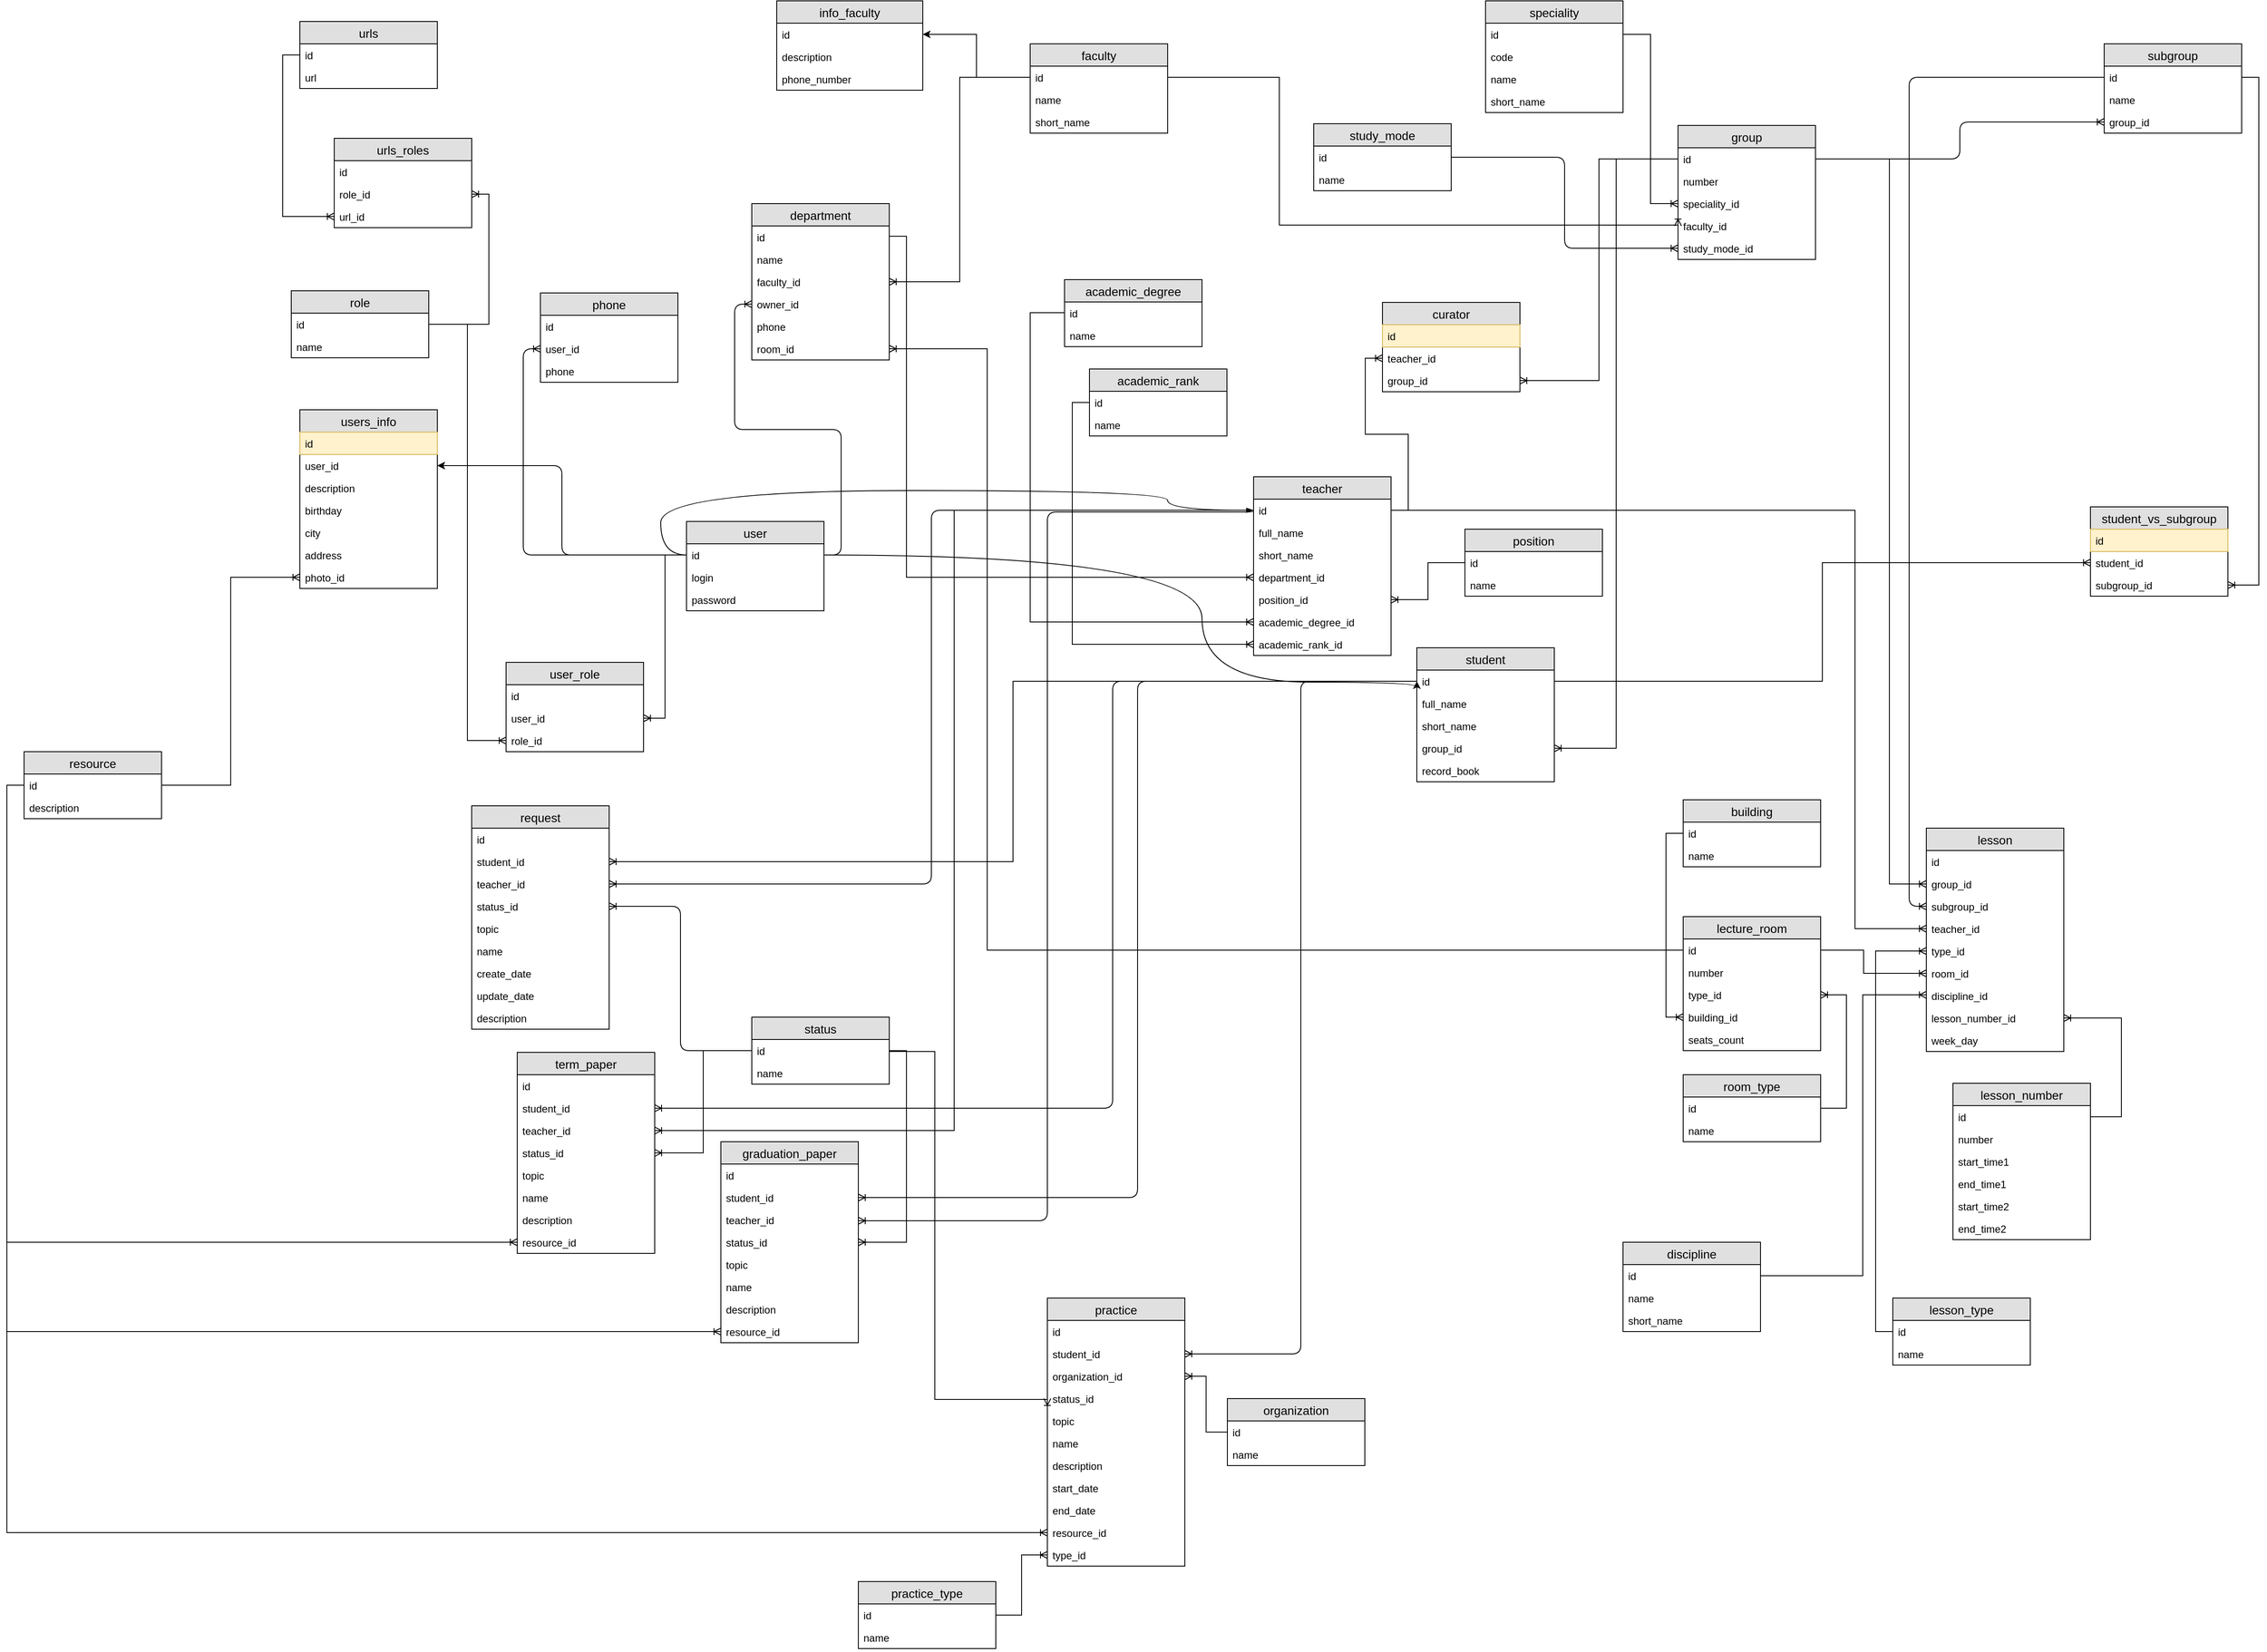 <mxfile version="12.3.3" type="device" pages="1"><diagram id="U7O6gpLNZ9bcbEOC-BIv" name="Страница 1"><mxGraphModel dx="2508" dy="1647" grid="1" gridSize="10" guides="1" tooltips="1" connect="1" arrows="1" fold="1" page="1" pageScale="1" pageWidth="827" pageHeight="1169" math="0" shadow="0"><root><mxCell id="0"/><mxCell id="1" parent="0"/><mxCell id="gJAzAdM2OTqBlSdlxUkB-1" value="faculty" style="swimlane;fontStyle=0;childLayout=stackLayout;horizontal=1;startSize=26;fillColor=#e0e0e0;horizontalStack=0;resizeParent=1;resizeParentMax=0;resizeLast=0;collapsible=1;marginBottom=0;swimlaneFillColor=#ffffff;align=center;fontSize=14;" parent="1" vertex="1"><mxGeometry x="-230" y="-210" width="160" height="104" as="geometry"/></mxCell><mxCell id="gJAzAdM2OTqBlSdlxUkB-2" value="id" style="text;strokeColor=none;fillColor=none;spacingLeft=4;spacingRight=4;overflow=hidden;rotatable=0;points=[[0,0.5],[1,0.5]];portConstraint=eastwest;fontSize=12;" parent="gJAzAdM2OTqBlSdlxUkB-1" vertex="1"><mxGeometry y="26" width="160" height="26" as="geometry"/></mxCell><mxCell id="gJAzAdM2OTqBlSdlxUkB-3" value="name" style="text;strokeColor=none;fillColor=none;spacingLeft=4;spacingRight=4;overflow=hidden;rotatable=0;points=[[0,0.5],[1,0.5]];portConstraint=eastwest;fontSize=12;" parent="gJAzAdM2OTqBlSdlxUkB-1" vertex="1"><mxGeometry y="52" width="160" height="26" as="geometry"/></mxCell><mxCell id="DEd49YCDlbpGCQOjCh1N-45" value="short_name" style="text;strokeColor=none;fillColor=none;spacingLeft=4;spacingRight=4;overflow=hidden;rotatable=0;points=[[0,0.5],[1,0.5]];portConstraint=eastwest;fontSize=12;" parent="gJAzAdM2OTqBlSdlxUkB-1" vertex="1"><mxGeometry y="78" width="160" height="26" as="geometry"/></mxCell><mxCell id="gJAzAdM2OTqBlSdlxUkB-5" value="speciality" style="swimlane;fontStyle=0;childLayout=stackLayout;horizontal=1;startSize=26;fillColor=#e0e0e0;horizontalStack=0;resizeParent=1;resizeParentMax=0;resizeLast=0;collapsible=1;marginBottom=0;swimlaneFillColor=#ffffff;align=center;fontSize=14;" parent="1" vertex="1"><mxGeometry x="300" y="-260" width="160" height="130" as="geometry"/></mxCell><mxCell id="gJAzAdM2OTqBlSdlxUkB-6" value="id" style="text;strokeColor=none;fillColor=none;spacingLeft=4;spacingRight=4;overflow=hidden;rotatable=0;points=[[0,0.5],[1,0.5]];portConstraint=eastwest;fontSize=12;" parent="gJAzAdM2OTqBlSdlxUkB-5" vertex="1"><mxGeometry y="26" width="160" height="26" as="geometry"/></mxCell><mxCell id="DEd49YCDlbpGCQOjCh1N-46" value="code" style="text;strokeColor=none;fillColor=none;spacingLeft=4;spacingRight=4;overflow=hidden;rotatable=0;points=[[0,0.5],[1,0.5]];portConstraint=eastwest;fontSize=12;" parent="gJAzAdM2OTqBlSdlxUkB-5" vertex="1"><mxGeometry y="52" width="160" height="26" as="geometry"/></mxCell><mxCell id="gJAzAdM2OTqBlSdlxUkB-8" value="name" style="text;strokeColor=none;fillColor=none;spacingLeft=4;spacingRight=4;overflow=hidden;rotatable=0;points=[[0,0.5],[1,0.5]];portConstraint=eastwest;fontSize=12;" parent="gJAzAdM2OTqBlSdlxUkB-5" vertex="1"><mxGeometry y="78" width="160" height="26" as="geometry"/></mxCell><mxCell id="DEd49YCDlbpGCQOjCh1N-47" value="short_name" style="text;strokeColor=none;fillColor=none;spacingLeft=4;spacingRight=4;overflow=hidden;rotatable=0;points=[[0,0.5],[1,0.5]];portConstraint=eastwest;fontSize=12;" parent="gJAzAdM2OTqBlSdlxUkB-5" vertex="1"><mxGeometry y="104" width="160" height="26" as="geometry"/></mxCell><mxCell id="gJAzAdM2OTqBlSdlxUkB-11" value="group" style="swimlane;fontStyle=0;childLayout=stackLayout;horizontal=1;startSize=26;fillColor=#e0e0e0;horizontalStack=0;resizeParent=1;resizeParentMax=0;resizeLast=0;collapsible=1;marginBottom=0;swimlaneFillColor=#ffffff;align=center;fontSize=14;" parent="1" vertex="1"><mxGeometry x="524" y="-115" width="160" height="156" as="geometry"/></mxCell><mxCell id="gJAzAdM2OTqBlSdlxUkB-12" value="id" style="text;strokeColor=none;fillColor=none;spacingLeft=4;spacingRight=4;overflow=hidden;rotatable=0;points=[[0,0.5],[1,0.5]];portConstraint=eastwest;fontSize=12;" parent="gJAzAdM2OTqBlSdlxUkB-11" vertex="1"><mxGeometry y="26" width="160" height="26" as="geometry"/></mxCell><mxCell id="gJAzAdM2OTqBlSdlxUkB-15" value="number" style="text;strokeColor=none;fillColor=none;spacingLeft=4;spacingRight=4;overflow=hidden;rotatable=0;points=[[0,0.5],[1,0.5]];portConstraint=eastwest;fontSize=12;" parent="gJAzAdM2OTqBlSdlxUkB-11" vertex="1"><mxGeometry y="52" width="160" height="26" as="geometry"/></mxCell><mxCell id="gJAzAdM2OTqBlSdlxUkB-13" value="speciality_id" style="text;strokeColor=none;fillColor=none;spacingLeft=4;spacingRight=4;overflow=hidden;rotatable=0;points=[[0,0.5],[1,0.5]];portConstraint=eastwest;fontSize=12;" parent="gJAzAdM2OTqBlSdlxUkB-11" vertex="1"><mxGeometry y="78" width="160" height="26" as="geometry"/></mxCell><mxCell id="KosM9FDyjNBsEkRFGUqV-27" value="faculty_id" style="text;strokeColor=none;fillColor=none;spacingLeft=4;spacingRight=4;overflow=hidden;rotatable=0;points=[[0,0.5],[1,0.5]];portConstraint=eastwest;fontSize=12;" parent="gJAzAdM2OTqBlSdlxUkB-11" vertex="1"><mxGeometry y="104" width="160" height="26" as="geometry"/></mxCell><mxCell id="KosM9FDyjNBsEkRFGUqV-28" value="study_mode_id" style="text;strokeColor=none;fillColor=none;spacingLeft=4;spacingRight=4;overflow=hidden;rotatable=0;points=[[0,0.5],[1,0.5]];portConstraint=eastwest;fontSize=12;" parent="gJAzAdM2OTqBlSdlxUkB-11" vertex="1"><mxGeometry y="130" width="160" height="26" as="geometry"/></mxCell><mxCell id="gJAzAdM2OTqBlSdlxUkB-18" value="" style="fontSize=12;html=1;endArrow=ERoneToMany;exitX=1;exitY=0.5;exitDx=0;exitDy=0;entryX=0;entryY=0.5;entryDx=0;entryDy=0;edgeStyle=orthogonalEdgeStyle;rounded=0;" parent="1" source="gJAzAdM2OTqBlSdlxUkB-6" target="gJAzAdM2OTqBlSdlxUkB-13" edge="1"><mxGeometry width="100" height="100" relative="1" as="geometry"><mxPoint x="470" y="230" as="sourcePoint"/><mxPoint x="590" y="266" as="targetPoint"/></mxGeometry></mxCell><mxCell id="gJAzAdM2OTqBlSdlxUkB-19" value="subgroup" style="swimlane;fontStyle=0;childLayout=stackLayout;horizontal=1;startSize=26;fillColor=#e0e0e0;horizontalStack=0;resizeParent=1;resizeParentMax=0;resizeLast=0;collapsible=1;marginBottom=0;swimlaneFillColor=#ffffff;align=center;fontSize=14;" parent="1" vertex="1"><mxGeometry x="1020" y="-210" width="160" height="104" as="geometry"/></mxCell><mxCell id="gJAzAdM2OTqBlSdlxUkB-20" value="id" style="text;strokeColor=none;fillColor=none;spacingLeft=4;spacingRight=4;overflow=hidden;rotatable=0;points=[[0,0.5],[1,0.5]];portConstraint=eastwest;fontSize=12;" parent="gJAzAdM2OTqBlSdlxUkB-19" vertex="1"><mxGeometry y="26" width="160" height="26" as="geometry"/></mxCell><mxCell id="gJAzAdM2OTqBlSdlxUkB-24" value="name" style="text;strokeColor=none;fillColor=none;spacingLeft=4;spacingRight=4;overflow=hidden;rotatable=0;points=[[0,0.5],[1,0.5]];portConstraint=eastwest;fontSize=12;" parent="gJAzAdM2OTqBlSdlxUkB-19" vertex="1"><mxGeometry y="52" width="160" height="26" as="geometry"/></mxCell><mxCell id="gJAzAdM2OTqBlSdlxUkB-21" value="group_id" style="text;strokeColor=none;fillColor=none;spacingLeft=4;spacingRight=4;overflow=hidden;rotatable=0;points=[[0,0.5],[1,0.5]];portConstraint=eastwest;fontSize=12;" parent="gJAzAdM2OTqBlSdlxUkB-19" vertex="1"><mxGeometry y="78" width="160" height="26" as="geometry"/></mxCell><mxCell id="gJAzAdM2OTqBlSdlxUkB-25" value="user" style="swimlane;fontStyle=0;childLayout=stackLayout;horizontal=1;startSize=26;fillColor=#e0e0e0;horizontalStack=0;resizeParent=1;resizeParentMax=0;resizeLast=0;collapsible=1;marginBottom=0;swimlaneFillColor=#ffffff;align=center;fontSize=14;" parent="1" vertex="1"><mxGeometry x="-630" y="346" width="160" height="104" as="geometry"/></mxCell><mxCell id="gJAzAdM2OTqBlSdlxUkB-26" value="id" style="text;strokeColor=none;fillColor=none;spacingLeft=4;spacingRight=4;overflow=hidden;rotatable=0;points=[[0,0.5],[1,0.5]];portConstraint=eastwest;fontSize=12;" parent="gJAzAdM2OTqBlSdlxUkB-25" vertex="1"><mxGeometry y="26" width="160" height="26" as="geometry"/></mxCell><mxCell id="gJAzAdM2OTqBlSdlxUkB-27" value="login" style="text;strokeColor=none;fillColor=none;spacingLeft=4;spacingRight=4;overflow=hidden;rotatable=0;points=[[0,0.5],[1,0.5]];portConstraint=eastwest;fontSize=12;" parent="gJAzAdM2OTqBlSdlxUkB-25" vertex="1"><mxGeometry y="52" width="160" height="26" as="geometry"/></mxCell><mxCell id="gJAzAdM2OTqBlSdlxUkB-28" value="password" style="text;strokeColor=none;fillColor=none;spacingLeft=4;spacingRight=4;overflow=hidden;rotatable=0;points=[[0,0.5],[1,0.5]];portConstraint=eastwest;fontSize=12;" parent="gJAzAdM2OTqBlSdlxUkB-25" vertex="1"><mxGeometry y="78" width="160" height="26" as="geometry"/></mxCell><mxCell id="gJAzAdM2OTqBlSdlxUkB-30" value="student" style="swimlane;fontStyle=0;childLayout=stackLayout;horizontal=1;startSize=26;fillColor=#e0e0e0;horizontalStack=0;resizeParent=1;resizeParentMax=0;resizeLast=0;collapsible=1;marginBottom=0;swimlaneFillColor=#ffffff;align=center;fontSize=14;" parent="1" vertex="1"><mxGeometry x="220" y="493" width="160" height="156" as="geometry"/></mxCell><mxCell id="gJAzAdM2OTqBlSdlxUkB-31" value="id" style="text;strokeColor=none;fillColor=none;spacingLeft=4;spacingRight=4;overflow=hidden;rotatable=0;points=[[0,0.5],[1,0.5]];portConstraint=eastwest;fontSize=12;" parent="gJAzAdM2OTqBlSdlxUkB-30" vertex="1"><mxGeometry y="26" width="160" height="26" as="geometry"/></mxCell><mxCell id="gJAzAdM2OTqBlSdlxUkB-34" value="full_name" style="text;strokeColor=none;fillColor=none;spacingLeft=4;spacingRight=4;overflow=hidden;rotatable=0;points=[[0,0.5],[1,0.5]];portConstraint=eastwest;fontSize=12;" parent="gJAzAdM2OTqBlSdlxUkB-30" vertex="1"><mxGeometry y="52" width="160" height="26" as="geometry"/></mxCell><mxCell id="DEd49YCDlbpGCQOjCh1N-44" value="short_name" style="text;strokeColor=none;fillColor=none;spacingLeft=4;spacingRight=4;overflow=hidden;rotatable=0;points=[[0,0.5],[1,0.5]];portConstraint=eastwest;fontSize=12;" parent="gJAzAdM2OTqBlSdlxUkB-30" vertex="1"><mxGeometry y="78" width="160" height="26" as="geometry"/></mxCell><mxCell id="gJAzAdM2OTqBlSdlxUkB-40" value="group_id" style="text;strokeColor=none;fillColor=none;spacingLeft=4;spacingRight=4;overflow=hidden;rotatable=0;points=[[0,0.5],[1,0.5]];portConstraint=eastwest;fontSize=12;" parent="gJAzAdM2OTqBlSdlxUkB-30" vertex="1"><mxGeometry y="104" width="160" height="26" as="geometry"/></mxCell><mxCell id="gJAzAdM2OTqBlSdlxUkB-32" value="record_book" style="text;strokeColor=none;fillColor=none;spacingLeft=4;spacingRight=4;overflow=hidden;rotatable=0;points=[[0,0.5],[1,0.5]];portConstraint=eastwest;fontSize=12;" parent="gJAzAdM2OTqBlSdlxUkB-30" vertex="1"><mxGeometry y="130" width="160" height="26" as="geometry"/></mxCell><mxCell id="gJAzAdM2OTqBlSdlxUkB-35" value="users_info" style="swimlane;fontStyle=0;childLayout=stackLayout;horizontal=1;startSize=26;fillColor=#e0e0e0;horizontalStack=0;resizeParent=1;resizeParentMax=0;resizeLast=0;collapsible=1;marginBottom=0;swimlaneFillColor=#ffffff;align=center;fontSize=14;" parent="1" vertex="1"><mxGeometry x="-1080" y="216" width="160" height="208" as="geometry"/></mxCell><mxCell id="xLDBEWTgWgLUgSOrzyeD-1" value="id" style="text;strokeColor=#d6b656;fillColor=#fff2cc;spacingLeft=4;spacingRight=4;overflow=hidden;rotatable=0;points=[[0,0.5],[1,0.5]];portConstraint=eastwest;fontSize=12;" parent="gJAzAdM2OTqBlSdlxUkB-35" vertex="1"><mxGeometry y="26" width="160" height="26" as="geometry"/></mxCell><mxCell id="gJAzAdM2OTqBlSdlxUkB-36" value="user_id" style="text;spacingLeft=4;spacingRight=4;overflow=hidden;rotatable=0;points=[[0,0.5],[1,0.5]];portConstraint=eastwest;fontSize=12;" parent="gJAzAdM2OTqBlSdlxUkB-35" vertex="1"><mxGeometry y="52" width="160" height="26" as="geometry"/></mxCell><mxCell id="DEd49YCDlbpGCQOjCh1N-33" value="description" style="text;strokeColor=none;fillColor=none;spacingLeft=4;spacingRight=4;overflow=hidden;rotatable=0;points=[[0,0.5],[1,0.5]];portConstraint=eastwest;fontSize=12;" parent="gJAzAdM2OTqBlSdlxUkB-35" vertex="1"><mxGeometry y="78" width="160" height="26" as="geometry"/></mxCell><mxCell id="xak_S2xO1xvgtGWXIXAj-3" value="birthday" style="text;strokeColor=none;fillColor=none;spacingLeft=4;spacingRight=4;overflow=hidden;rotatable=0;points=[[0,0.5],[1,0.5]];portConstraint=eastwest;fontSize=12;" parent="gJAzAdM2OTqBlSdlxUkB-35" vertex="1"><mxGeometry y="104" width="160" height="26" as="geometry"/></mxCell><mxCell id="xak_S2xO1xvgtGWXIXAj-4" value="city" style="text;strokeColor=none;fillColor=none;spacingLeft=4;spacingRight=4;overflow=hidden;rotatable=0;points=[[0,0.5],[1,0.5]];portConstraint=eastwest;fontSize=12;" parent="gJAzAdM2OTqBlSdlxUkB-35" vertex="1"><mxGeometry y="130" width="160" height="26" as="geometry"/></mxCell><mxCell id="DEd49YCDlbpGCQOjCh1N-35" value="address" style="text;strokeColor=none;fillColor=none;spacingLeft=4;spacingRight=4;overflow=hidden;rotatable=0;points=[[0,0.5],[1,0.5]];portConstraint=eastwest;fontSize=12;" parent="gJAzAdM2OTqBlSdlxUkB-35" vertex="1"><mxGeometry y="156" width="160" height="26" as="geometry"/></mxCell><mxCell id="DEd49YCDlbpGCQOjCh1N-36" value="photo_id" style="text;strokeColor=none;fillColor=none;spacingLeft=4;spacingRight=4;overflow=hidden;rotatable=0;points=[[0,0.5],[1,0.5]];portConstraint=eastwest;fontSize=12;" parent="gJAzAdM2OTqBlSdlxUkB-35" vertex="1"><mxGeometry y="182" width="160" height="26" as="geometry"/></mxCell><mxCell id="gJAzAdM2OTqBlSdlxUkB-43" value="role" style="swimlane;fontStyle=0;childLayout=stackLayout;horizontal=1;startSize=26;fillColor=#e0e0e0;horizontalStack=0;resizeParent=1;resizeParentMax=0;resizeLast=0;collapsible=1;marginBottom=0;swimlaneFillColor=#ffffff;align=center;fontSize=14;" parent="1" vertex="1"><mxGeometry x="-1090" y="77.5" width="160" height="78" as="geometry"/></mxCell><mxCell id="gJAzAdM2OTqBlSdlxUkB-44" value="id" style="text;strokeColor=none;fillColor=none;spacingLeft=4;spacingRight=4;overflow=hidden;rotatable=0;points=[[0,0.5],[1,0.5]];portConstraint=eastwest;fontSize=12;" parent="gJAzAdM2OTqBlSdlxUkB-43" vertex="1"><mxGeometry y="26" width="160" height="26" as="geometry"/></mxCell><mxCell id="gJAzAdM2OTqBlSdlxUkB-45" value="name" style="text;strokeColor=none;fillColor=none;spacingLeft=4;spacingRight=4;overflow=hidden;rotatable=0;points=[[0,0.5],[1,0.5]];portConstraint=eastwest;fontSize=12;" parent="gJAzAdM2OTqBlSdlxUkB-43" vertex="1"><mxGeometry y="52" width="160" height="26" as="geometry"/></mxCell><mxCell id="gJAzAdM2OTqBlSdlxUkB-52" value="teacher" style="swimlane;fontStyle=0;childLayout=stackLayout;horizontal=1;startSize=26;fillColor=#e0e0e0;horizontalStack=0;resizeParent=1;resizeParentMax=0;resizeLast=0;collapsible=1;marginBottom=0;swimlaneFillColor=#ffffff;align=center;fontSize=14;" parent="1" vertex="1"><mxGeometry x="30" y="294" width="160" height="208" as="geometry"/></mxCell><mxCell id="gJAzAdM2OTqBlSdlxUkB-53" value="id" style="text;strokeColor=none;fillColor=none;spacingLeft=4;spacingRight=4;overflow=hidden;rotatable=0;points=[[0,0.5],[1,0.5]];portConstraint=eastwest;fontSize=12;" parent="gJAzAdM2OTqBlSdlxUkB-52" vertex="1"><mxGeometry y="26" width="160" height="26" as="geometry"/></mxCell><mxCell id="DEd49YCDlbpGCQOjCh1N-42" value="full_name" style="text;strokeColor=none;fillColor=none;spacingLeft=4;spacingRight=4;overflow=hidden;rotatable=0;points=[[0,0.5],[1,0.5]];portConstraint=eastwest;fontSize=12;" parent="gJAzAdM2OTqBlSdlxUkB-52" vertex="1"><mxGeometry y="52" width="160" height="26" as="geometry"/></mxCell><mxCell id="DEd49YCDlbpGCQOjCh1N-43" value="short_name" style="text;strokeColor=none;fillColor=none;spacingLeft=4;spacingRight=4;overflow=hidden;rotatable=0;points=[[0,0.5],[1,0.5]];portConstraint=eastwest;fontSize=12;" parent="gJAzAdM2OTqBlSdlxUkB-52" vertex="1"><mxGeometry y="78" width="160" height="26" as="geometry"/></mxCell><mxCell id="gJAzAdM2OTqBlSdlxUkB-55" value="department_id" style="text;strokeColor=none;fillColor=none;spacingLeft=4;spacingRight=4;overflow=hidden;rotatable=0;points=[[0,0.5],[1,0.5]];portConstraint=eastwest;fontSize=12;" parent="gJAzAdM2OTqBlSdlxUkB-52" vertex="1"><mxGeometry y="104" width="160" height="26" as="geometry"/></mxCell><mxCell id="FwioWeAvJT7ei8MRf8_9-3" value="position_id" style="text;strokeColor=none;fillColor=none;spacingLeft=4;spacingRight=4;overflow=hidden;rotatable=0;points=[[0,0.5],[1,0.5]];portConstraint=eastwest;fontSize=12;" parent="gJAzAdM2OTqBlSdlxUkB-52" vertex="1"><mxGeometry y="130" width="160" height="26" as="geometry"/></mxCell><mxCell id="KosM9FDyjNBsEkRFGUqV-16" value="academic_degree_id" style="text;strokeColor=none;fillColor=none;spacingLeft=4;spacingRight=4;overflow=hidden;rotatable=0;points=[[0,0.5],[1,0.5]];portConstraint=eastwest;fontSize=12;" parent="gJAzAdM2OTqBlSdlxUkB-52" vertex="1"><mxGeometry y="156" width="160" height="26" as="geometry"/></mxCell><mxCell id="KosM9FDyjNBsEkRFGUqV-17" value="academic_rank_id" style="text;strokeColor=none;fillColor=none;spacingLeft=4;spacingRight=4;overflow=hidden;rotatable=0;points=[[0,0.5],[1,0.5]];portConstraint=eastwest;fontSize=12;" parent="gJAzAdM2OTqBlSdlxUkB-52" vertex="1"><mxGeometry y="182" width="160" height="26" as="geometry"/></mxCell><mxCell id="gJAzAdM2OTqBlSdlxUkB-56" value="position" style="swimlane;fontStyle=0;childLayout=stackLayout;horizontal=1;startSize=26;fillColor=#e0e0e0;horizontalStack=0;resizeParent=1;resizeParentMax=0;resizeLast=0;collapsible=1;marginBottom=0;swimlaneFillColor=#ffffff;align=center;fontSize=14;" parent="1" vertex="1"><mxGeometry x="276" y="355" width="160" height="78" as="geometry"/></mxCell><mxCell id="gJAzAdM2OTqBlSdlxUkB-57" value="id" style="text;strokeColor=none;fillColor=none;spacingLeft=4;spacingRight=4;overflow=hidden;rotatable=0;points=[[0,0.5],[1,0.5]];portConstraint=eastwest;fontSize=12;" parent="gJAzAdM2OTqBlSdlxUkB-56" vertex="1"><mxGeometry y="26" width="160" height="26" as="geometry"/></mxCell><mxCell id="gJAzAdM2OTqBlSdlxUkB-58" value="name" style="text;strokeColor=none;fillColor=none;spacingLeft=4;spacingRight=4;overflow=hidden;rotatable=0;points=[[0,0.5],[1,0.5]];portConstraint=eastwest;fontSize=12;" parent="gJAzAdM2OTqBlSdlxUkB-56" vertex="1"><mxGeometry y="52" width="160" height="26" as="geometry"/></mxCell><mxCell id="gJAzAdM2OTqBlSdlxUkB-62" value="department" style="swimlane;fontStyle=0;childLayout=stackLayout;horizontal=1;startSize=26;fillColor=#e0e0e0;horizontalStack=0;resizeParent=1;resizeParentMax=0;resizeLast=0;collapsible=1;marginBottom=0;swimlaneFillColor=#ffffff;align=center;fontSize=14;" parent="1" vertex="1"><mxGeometry x="-554" y="-24" width="160" height="182" as="geometry"/></mxCell><mxCell id="gJAzAdM2OTqBlSdlxUkB-63" value="id" style="text;strokeColor=none;fillColor=none;spacingLeft=4;spacingRight=4;overflow=hidden;rotatable=0;points=[[0,0.5],[1,0.5]];portConstraint=eastwest;fontSize=12;" parent="gJAzAdM2OTqBlSdlxUkB-62" vertex="1"><mxGeometry y="26" width="160" height="26" as="geometry"/></mxCell><mxCell id="gJAzAdM2OTqBlSdlxUkB-67" value="name" style="text;strokeColor=none;fillColor=none;spacingLeft=4;spacingRight=4;overflow=hidden;rotatable=0;points=[[0,0.5],[1,0.5]];portConstraint=eastwest;fontSize=12;" parent="gJAzAdM2OTqBlSdlxUkB-62" vertex="1"><mxGeometry y="52" width="160" height="26" as="geometry"/></mxCell><mxCell id="DEd49YCDlbpGCQOjCh1N-78" value="faculty_id" style="text;strokeColor=none;fillColor=none;spacingLeft=4;spacingRight=4;overflow=hidden;rotatable=0;points=[[0,0.5],[1,0.5]];portConstraint=eastwest;fontSize=12;" parent="gJAzAdM2OTqBlSdlxUkB-62" vertex="1"><mxGeometry y="78" width="160" height="26" as="geometry"/></mxCell><mxCell id="DEd49YCDlbpGCQOjCh1N-22" value="owner_id" style="text;strokeColor=none;fillColor=none;spacingLeft=4;spacingRight=4;overflow=hidden;rotatable=0;points=[[0,0.5],[1,0.5]];portConstraint=eastwest;fontSize=12;" parent="gJAzAdM2OTqBlSdlxUkB-62" vertex="1"><mxGeometry y="104" width="160" height="26" as="geometry"/></mxCell><mxCell id="DEd49YCDlbpGCQOjCh1N-23" value="phone" style="text;strokeColor=none;fillColor=none;spacingLeft=4;spacingRight=4;overflow=hidden;rotatable=0;points=[[0,0.5],[1,0.5]];portConstraint=eastwest;fontSize=12;" parent="gJAzAdM2OTqBlSdlxUkB-62" vertex="1"><mxGeometry y="130" width="160" height="26" as="geometry"/></mxCell><mxCell id="DEd49YCDlbpGCQOjCh1N-24" value="room_id" style="text;strokeColor=none;fillColor=none;spacingLeft=4;spacingRight=4;overflow=hidden;rotatable=0;points=[[0,0.5],[1,0.5]];portConstraint=eastwest;fontSize=12;" parent="gJAzAdM2OTqBlSdlxUkB-62" vertex="1"><mxGeometry y="156" width="160" height="26" as="geometry"/></mxCell><mxCell id="gJAzAdM2OTqBlSdlxUkB-69" value="info_faculty" style="swimlane;fontStyle=0;childLayout=stackLayout;horizontal=1;startSize=26;fillColor=#e0e0e0;horizontalStack=0;resizeParent=1;resizeParentMax=0;resizeLast=0;collapsible=1;marginBottom=0;swimlaneFillColor=#ffffff;align=center;fontSize=14;" parent="1" vertex="1"><mxGeometry x="-525" y="-260" width="170" height="104" as="geometry"/></mxCell><mxCell id="gJAzAdM2OTqBlSdlxUkB-70" value="id" style="text;strokeColor=none;fillColor=none;spacingLeft=4;spacingRight=4;overflow=hidden;rotatable=0;points=[[0,0.5],[1,0.5]];portConstraint=eastwest;fontSize=12;" parent="gJAzAdM2OTqBlSdlxUkB-69" vertex="1"><mxGeometry y="26" width="170" height="26" as="geometry"/></mxCell><mxCell id="xak_S2xO1xvgtGWXIXAj-1" value="description" style="text;strokeColor=none;fillColor=none;spacingLeft=4;spacingRight=4;overflow=hidden;rotatable=0;points=[[0,0.5],[1,0.5]];portConstraint=eastwest;fontSize=12;" parent="gJAzAdM2OTqBlSdlxUkB-69" vertex="1"><mxGeometry y="52" width="170" height="26" as="geometry"/></mxCell><mxCell id="FwioWeAvJT7ei8MRf8_9-8" value="phone_number" style="text;strokeColor=none;fillColor=none;spacingLeft=4;spacingRight=4;overflow=hidden;rotatable=0;points=[[0,0.5],[1,0.5]];portConstraint=eastwest;fontSize=12;" parent="gJAzAdM2OTqBlSdlxUkB-69" vertex="1"><mxGeometry y="78" width="170" height="26" as="geometry"/></mxCell><mxCell id="gJAzAdM2OTqBlSdlxUkB-74" value="curator" style="swimlane;fontStyle=0;childLayout=stackLayout;horizontal=1;startSize=26;fillColor=#e0e0e0;horizontalStack=0;resizeParent=1;resizeParentMax=0;resizeLast=0;collapsible=1;marginBottom=0;swimlaneFillColor=#ffffff;align=center;fontSize=14;" parent="1" vertex="1"><mxGeometry x="180" y="91" width="160" height="104" as="geometry"/></mxCell><mxCell id="gJAzAdM2OTqBlSdlxUkB-76" value="id" style="text;strokeColor=#d6b656;fillColor=#fff2cc;spacingLeft=4;spacingRight=4;overflow=hidden;rotatable=0;points=[[0,0.5],[1,0.5]];portConstraint=eastwest;fontSize=12;" parent="gJAzAdM2OTqBlSdlxUkB-74" vertex="1"><mxGeometry y="26" width="160" height="26" as="geometry"/></mxCell><mxCell id="gJAzAdM2OTqBlSdlxUkB-77" value="teacher_id" style="text;spacingLeft=4;spacingRight=4;overflow=hidden;rotatable=0;points=[[0,0.5],[1,0.5]];portConstraint=eastwest;fontSize=12;" parent="gJAzAdM2OTqBlSdlxUkB-74" vertex="1"><mxGeometry y="52" width="160" height="26" as="geometry"/></mxCell><mxCell id="DEd49YCDlbpGCQOjCh1N-60" value="group_id" style="text;spacingLeft=4;spacingRight=4;overflow=hidden;rotatable=0;points=[[0,0.5],[1,0.5]];portConstraint=eastwest;fontSize=12;" parent="gJAzAdM2OTqBlSdlxUkB-74" vertex="1"><mxGeometry y="78" width="160" height="26" as="geometry"/></mxCell><mxCell id="gJAzAdM2OTqBlSdlxUkB-82" value="lecture_room" style="swimlane;fontStyle=0;childLayout=stackLayout;horizontal=1;startSize=26;fillColor=#e0e0e0;horizontalStack=0;resizeParent=1;resizeParentMax=0;resizeLast=0;collapsible=1;marginBottom=0;swimlaneFillColor=#ffffff;align=center;fontSize=14;" parent="1" vertex="1"><mxGeometry x="530" y="806" width="160" height="156" as="geometry"/></mxCell><mxCell id="gJAzAdM2OTqBlSdlxUkB-83" value="id" style="text;strokeColor=none;fillColor=none;spacingLeft=4;spacingRight=4;overflow=hidden;rotatable=0;points=[[0,0.5],[1,0.5]];portConstraint=eastwest;fontSize=12;" parent="gJAzAdM2OTqBlSdlxUkB-82" vertex="1"><mxGeometry y="26" width="160" height="26" as="geometry"/></mxCell><mxCell id="DEd49YCDlbpGCQOjCh1N-6" value="number" style="text;strokeColor=none;fillColor=none;spacingLeft=4;spacingRight=4;overflow=hidden;rotatable=0;points=[[0,0.5],[1,0.5]];portConstraint=eastwest;fontSize=12;" parent="gJAzAdM2OTqBlSdlxUkB-82" vertex="1"><mxGeometry y="52" width="160" height="26" as="geometry"/></mxCell><mxCell id="gJAzAdM2OTqBlSdlxUkB-84" value="type_id" style="text;strokeColor=none;fillColor=none;spacingLeft=4;spacingRight=4;overflow=hidden;rotatable=0;points=[[0,0.5],[1,0.5]];portConstraint=eastwest;fontSize=12;" parent="gJAzAdM2OTqBlSdlxUkB-82" vertex="1"><mxGeometry y="78" width="160" height="26" as="geometry"/></mxCell><mxCell id="DEd49YCDlbpGCQOjCh1N-7" value="building_id" style="text;strokeColor=none;fillColor=none;spacingLeft=4;spacingRight=4;overflow=hidden;rotatable=0;points=[[0,0.5],[1,0.5]];portConstraint=eastwest;fontSize=12;" parent="gJAzAdM2OTqBlSdlxUkB-82" vertex="1"><mxGeometry y="104" width="160" height="26" as="geometry"/></mxCell><mxCell id="gJAzAdM2OTqBlSdlxUkB-85" value="seats_count" style="text;strokeColor=none;fillColor=none;spacingLeft=4;spacingRight=4;overflow=hidden;rotatable=0;points=[[0,0.5],[1,0.5]];portConstraint=eastwest;fontSize=12;" parent="gJAzAdM2OTqBlSdlxUkB-82" vertex="1"><mxGeometry y="130" width="160" height="26" as="geometry"/></mxCell><mxCell id="gJAzAdM2OTqBlSdlxUkB-86" value="room_type" style="swimlane;fontStyle=0;childLayout=stackLayout;horizontal=1;startSize=26;fillColor=#e0e0e0;horizontalStack=0;resizeParent=1;resizeParentMax=0;resizeLast=0;collapsible=1;marginBottom=0;swimlaneFillColor=#ffffff;align=center;fontSize=14;" parent="1" vertex="1"><mxGeometry x="530" y="990" width="160" height="78" as="geometry"/></mxCell><mxCell id="gJAzAdM2OTqBlSdlxUkB-87" value="id" style="text;strokeColor=none;fillColor=none;spacingLeft=4;spacingRight=4;overflow=hidden;rotatable=0;points=[[0,0.5],[1,0.5]];portConstraint=eastwest;fontSize=12;" parent="gJAzAdM2OTqBlSdlxUkB-86" vertex="1"><mxGeometry y="26" width="160" height="26" as="geometry"/></mxCell><mxCell id="gJAzAdM2OTqBlSdlxUkB-88" value="name" style="text;strokeColor=none;fillColor=none;spacingLeft=4;spacingRight=4;overflow=hidden;rotatable=0;points=[[0,0.5],[1,0.5]];portConstraint=eastwest;fontSize=12;" parent="gJAzAdM2OTqBlSdlxUkB-86" vertex="1"><mxGeometry y="52" width="160" height="26" as="geometry"/></mxCell><mxCell id="gJAzAdM2OTqBlSdlxUkB-90" value="lesson" style="swimlane;fontStyle=0;childLayout=stackLayout;horizontal=1;startSize=26;fillColor=#e0e0e0;horizontalStack=0;resizeParent=1;resizeParentMax=0;resizeLast=0;collapsible=1;marginBottom=0;swimlaneFillColor=#ffffff;align=center;fontSize=14;" parent="1" vertex="1"><mxGeometry x="813" y="703" width="160" height="260" as="geometry"/></mxCell><mxCell id="gJAzAdM2OTqBlSdlxUkB-91" value="id" style="text;strokeColor=none;fillColor=none;spacingLeft=4;spacingRight=4;overflow=hidden;rotatable=0;points=[[0,0.5],[1,0.5]];portConstraint=eastwest;fontSize=12;" parent="gJAzAdM2OTqBlSdlxUkB-90" vertex="1"><mxGeometry y="26" width="160" height="26" as="geometry"/></mxCell><mxCell id="gJAzAdM2OTqBlSdlxUkB-92" value="group_id" style="text;strokeColor=none;fillColor=none;spacingLeft=4;spacingRight=4;overflow=hidden;rotatable=0;points=[[0,0.5],[1,0.5]];portConstraint=eastwest;fontSize=12;" parent="gJAzAdM2OTqBlSdlxUkB-90" vertex="1"><mxGeometry y="52" width="160" height="26" as="geometry"/></mxCell><mxCell id="KosM9FDyjNBsEkRFGUqV-34" value="subgroup_id" style="text;strokeColor=none;fillColor=none;spacingLeft=4;spacingRight=4;overflow=hidden;rotatable=0;points=[[0,0.5],[1,0.5]];portConstraint=eastwest;fontSize=12;" parent="gJAzAdM2OTqBlSdlxUkB-90" vertex="1"><mxGeometry y="78" width="160" height="26" as="geometry"/></mxCell><mxCell id="gJAzAdM2OTqBlSdlxUkB-93" value="teacher_id" style="text;strokeColor=none;fillColor=none;spacingLeft=4;spacingRight=4;overflow=hidden;rotatable=0;points=[[0,0.5],[1,0.5]];portConstraint=eastwest;fontSize=12;" parent="gJAzAdM2OTqBlSdlxUkB-90" vertex="1"><mxGeometry y="104" width="160" height="26" as="geometry"/></mxCell><mxCell id="gJAzAdM2OTqBlSdlxUkB-95" value="type_id" style="text;strokeColor=none;fillColor=none;spacingLeft=4;spacingRight=4;overflow=hidden;rotatable=0;points=[[0,0.5],[1,0.5]];portConstraint=eastwest;fontSize=12;" parent="gJAzAdM2OTqBlSdlxUkB-90" vertex="1"><mxGeometry y="130" width="160" height="26" as="geometry"/></mxCell><mxCell id="gJAzAdM2OTqBlSdlxUkB-96" value="room_id" style="text;strokeColor=none;fillColor=none;spacingLeft=4;spacingRight=4;overflow=hidden;rotatable=0;points=[[0,0.5],[1,0.5]];portConstraint=eastwest;fontSize=12;" parent="gJAzAdM2OTqBlSdlxUkB-90" vertex="1"><mxGeometry y="156" width="160" height="26" as="geometry"/></mxCell><mxCell id="2_aOy53VTlbOS0qWnDyw-8" value="discipline_id" style="text;strokeColor=none;fillColor=none;spacingLeft=4;spacingRight=4;overflow=hidden;rotatable=0;points=[[0,0.5],[1,0.5]];portConstraint=eastwest;fontSize=12;" parent="gJAzAdM2OTqBlSdlxUkB-90" vertex="1"><mxGeometry y="182" width="160" height="26" as="geometry"/></mxCell><mxCell id="gJAzAdM2OTqBlSdlxUkB-97" value="lesson_number_id" style="text;strokeColor=none;fillColor=none;spacingLeft=4;spacingRight=4;overflow=hidden;rotatable=0;points=[[0,0.5],[1,0.5]];portConstraint=eastwest;fontSize=12;" parent="gJAzAdM2OTqBlSdlxUkB-90" vertex="1"><mxGeometry y="208" width="160" height="26" as="geometry"/></mxCell><mxCell id="cj6TwkWWAzRZnKLqmTh3-2" value="week_day" style="text;strokeColor=none;fillColor=none;spacingLeft=4;spacingRight=4;overflow=hidden;rotatable=0;points=[[0,0.5],[1,0.5]];portConstraint=eastwest;fontSize=12;" parent="gJAzAdM2OTqBlSdlxUkB-90" vertex="1"><mxGeometry y="234" width="160" height="26" as="geometry"/></mxCell><mxCell id="gJAzAdM2OTqBlSdlxUkB-94" value="" style="edgeStyle=entityRelationEdgeStyle;fontSize=12;html=1;endArrow=ERoneToMany;rounded=0;" parent="1" source="gJAzAdM2OTqBlSdlxUkB-87" target="gJAzAdM2OTqBlSdlxUkB-84" edge="1"><mxGeometry width="100" height="100" relative="1" as="geometry"><mxPoint x="570" y="1011.5" as="sourcePoint"/><mxPoint x="1080" y="500.5" as="targetPoint"/></mxGeometry></mxCell><mxCell id="gJAzAdM2OTqBlSdlxUkB-98" value="" style="edgeStyle=orthogonalEdgeStyle;fontSize=12;html=1;endArrow=ERoneToMany;exitX=1;exitY=0.5;exitDx=0;exitDy=0;rounded=0;" parent="1" source="gJAzAdM2OTqBlSdlxUkB-83" target="gJAzAdM2OTqBlSdlxUkB-96" edge="1"><mxGeometry width="100" height="100" relative="1" as="geometry"><mxPoint x="830" y="640" as="sourcePoint"/><mxPoint x="1020" y="740" as="targetPoint"/><Array as="points"><mxPoint x="740" y="845"/><mxPoint x="740" y="872"/></Array></mxGeometry></mxCell><mxCell id="gJAzAdM2OTqBlSdlxUkB-99" value="" style="edgeStyle=orthogonalEdgeStyle;fontSize=12;html=1;endArrow=ERoneToMany;rounded=0;entryX=0;entryY=0.5;entryDx=0;entryDy=0;" parent="1" source="gJAzAdM2OTqBlSdlxUkB-12" target="gJAzAdM2OTqBlSdlxUkB-92" edge="1"><mxGeometry width="100" height="100" relative="1" as="geometry"><mxPoint x="423" y="635" as="sourcePoint"/><mxPoint x="750" y="790" as="targetPoint"/><Array as="points"><mxPoint x="770" y="-76"/><mxPoint x="770" y="768"/></Array></mxGeometry></mxCell><mxCell id="gJAzAdM2OTqBlSdlxUkB-100" value="" style="edgeStyle=elbowEdgeStyle;fontSize=12;html=1;endArrow=ERoneToMany;entryX=0;entryY=0.5;entryDx=0;entryDy=0;rounded=0;" parent="1" source="gJAzAdM2OTqBlSdlxUkB-53" target="gJAzAdM2OTqBlSdlxUkB-93" edge="1"><mxGeometry width="100" height="100" relative="1" as="geometry"><mxPoint x="433" y="645" as="sourcePoint"/><mxPoint x="570" y="864" as="targetPoint"/><Array as="points"><mxPoint x="730" y="540"/><mxPoint x="480" y="540"/></Array></mxGeometry></mxCell><mxCell id="gJAzAdM2OTqBlSdlxUkB-102" value="lesson_number" style="swimlane;fontStyle=0;childLayout=stackLayout;horizontal=1;startSize=26;fillColor=#e0e0e0;horizontalStack=0;resizeParent=1;resizeParentMax=0;resizeLast=0;collapsible=1;marginBottom=0;swimlaneFillColor=#ffffff;align=center;fontSize=14;" parent="1" vertex="1"><mxGeometry x="844" y="1000" width="160" height="182" as="geometry"/></mxCell><mxCell id="gJAzAdM2OTqBlSdlxUkB-103" value="id" style="text;strokeColor=none;fillColor=none;spacingLeft=4;spacingRight=4;overflow=hidden;rotatable=0;points=[[0,0.5],[1,0.5]];portConstraint=eastwest;fontSize=12;" parent="gJAzAdM2OTqBlSdlxUkB-102" vertex="1"><mxGeometry y="26" width="160" height="26" as="geometry"/></mxCell><mxCell id="gJAzAdM2OTqBlSdlxUkB-104" value="number" style="text;strokeColor=none;fillColor=none;spacingLeft=4;spacingRight=4;overflow=hidden;rotatable=0;points=[[0,0.5],[1,0.5]];portConstraint=eastwest;fontSize=12;" parent="gJAzAdM2OTqBlSdlxUkB-102" vertex="1"><mxGeometry y="52" width="160" height="26" as="geometry"/></mxCell><mxCell id="gJAzAdM2OTqBlSdlxUkB-105" value="start_time1" style="text;strokeColor=none;fillColor=none;spacingLeft=4;spacingRight=4;overflow=hidden;rotatable=0;points=[[0,0.5],[1,0.5]];portConstraint=eastwest;fontSize=12;" parent="gJAzAdM2OTqBlSdlxUkB-102" vertex="1"><mxGeometry y="78" width="160" height="26" as="geometry"/></mxCell><mxCell id="DEd49YCDlbpGCQOjCh1N-2" value="end_time1" style="text;strokeColor=none;fillColor=none;spacingLeft=4;spacingRight=4;overflow=hidden;rotatable=0;points=[[0,0.5],[1,0.5]];portConstraint=eastwest;fontSize=12;" parent="gJAzAdM2OTqBlSdlxUkB-102" vertex="1"><mxGeometry y="104" width="160" height="26" as="geometry"/></mxCell><mxCell id="DEd49YCDlbpGCQOjCh1N-4" value="start_time2" style="text;strokeColor=none;fillColor=none;spacingLeft=4;spacingRight=4;overflow=hidden;rotatable=0;points=[[0,0.5],[1,0.5]];portConstraint=eastwest;fontSize=12;" parent="gJAzAdM2OTqBlSdlxUkB-102" vertex="1"><mxGeometry y="130" width="160" height="26" as="geometry"/></mxCell><mxCell id="DEd49YCDlbpGCQOjCh1N-5" value="end_time2" style="text;strokeColor=none;fillColor=none;spacingLeft=4;spacingRight=4;overflow=hidden;rotatable=0;points=[[0,0.5],[1,0.5]];portConstraint=eastwest;fontSize=12;" parent="gJAzAdM2OTqBlSdlxUkB-102" vertex="1"><mxGeometry y="156" width="160" height="26" as="geometry"/></mxCell><mxCell id="gJAzAdM2OTqBlSdlxUkB-106" value="" style="edgeStyle=orthogonalEdgeStyle;fontSize=12;html=1;endArrow=ERoneToMany;rounded=0;exitX=1;exitY=0.5;exitDx=0;exitDy=0;" parent="1" source="gJAzAdM2OTqBlSdlxUkB-103" target="gJAzAdM2OTqBlSdlxUkB-97" edge="1"><mxGeometry width="100" height="100" relative="1" as="geometry"><mxPoint x="1235" y="216" as="sourcePoint"/><mxPoint x="945" y="985" as="targetPoint"/><Array as="points"><mxPoint x="1040" y="1039"/><mxPoint x="1040" y="924"/></Array></mxGeometry></mxCell><mxCell id="gJAzAdM2OTqBlSdlxUkB-107" value="request" style="swimlane;fontStyle=0;childLayout=stackLayout;horizontal=1;startSize=26;fillColor=#e0e0e0;horizontalStack=0;resizeParent=1;resizeParentMax=0;resizeLast=0;collapsible=1;marginBottom=0;swimlaneFillColor=#ffffff;align=center;fontSize=14;" parent="1" vertex="1"><mxGeometry x="-880" y="677" width="160" height="260" as="geometry"/></mxCell><mxCell id="gJAzAdM2OTqBlSdlxUkB-108" value="id" style="text;strokeColor=none;fillColor=none;spacingLeft=4;spacingRight=4;overflow=hidden;rotatable=0;points=[[0,0.5],[1,0.5]];portConstraint=eastwest;fontSize=12;" parent="gJAzAdM2OTqBlSdlxUkB-107" vertex="1"><mxGeometry y="26" width="160" height="26" as="geometry"/></mxCell><mxCell id="gJAzAdM2OTqBlSdlxUkB-109" value="student_id" style="text;strokeColor=none;fillColor=none;spacingLeft=4;spacingRight=4;overflow=hidden;rotatable=0;points=[[0,0.5],[1,0.5]];portConstraint=eastwest;fontSize=12;" parent="gJAzAdM2OTqBlSdlxUkB-107" vertex="1"><mxGeometry y="52" width="160" height="26" as="geometry"/></mxCell><mxCell id="gJAzAdM2OTqBlSdlxUkB-110" value="teacher_id" style="text;strokeColor=none;fillColor=none;spacingLeft=4;spacingRight=4;overflow=hidden;rotatable=0;points=[[0,0.5],[1,0.5]];portConstraint=eastwest;fontSize=12;" parent="gJAzAdM2OTqBlSdlxUkB-107" vertex="1"><mxGeometry y="78" width="160" height="26" as="geometry"/></mxCell><mxCell id="gJAzAdM2OTqBlSdlxUkB-111" value="status_id" style="text;strokeColor=none;fillColor=none;spacingLeft=4;spacingRight=4;overflow=hidden;rotatable=0;points=[[0,0.5],[1,0.5]];portConstraint=eastwest;fontSize=12;" parent="gJAzAdM2OTqBlSdlxUkB-107" vertex="1"><mxGeometry y="104" width="160" height="26" as="geometry"/></mxCell><mxCell id="gJAzAdM2OTqBlSdlxUkB-112" value="topic" style="text;strokeColor=none;fillColor=none;spacingLeft=4;spacingRight=4;overflow=hidden;rotatable=0;points=[[0,0.5],[1,0.5]];portConstraint=eastwest;fontSize=12;" parent="gJAzAdM2OTqBlSdlxUkB-107" vertex="1"><mxGeometry y="130" width="160" height="26" as="geometry"/></mxCell><mxCell id="DEd49YCDlbpGCQOjCh1N-61" value="name" style="text;strokeColor=none;fillColor=none;spacingLeft=4;spacingRight=4;overflow=hidden;rotatable=0;points=[[0,0.5],[1,0.5]];portConstraint=eastwest;fontSize=12;" parent="gJAzAdM2OTqBlSdlxUkB-107" vertex="1"><mxGeometry y="156" width="160" height="26" as="geometry"/></mxCell><mxCell id="DEd49YCDlbpGCQOjCh1N-62" value="create_date" style="text;strokeColor=none;fillColor=none;spacingLeft=4;spacingRight=4;overflow=hidden;rotatable=0;points=[[0,0.5],[1,0.5]];portConstraint=eastwest;fontSize=12;" parent="gJAzAdM2OTqBlSdlxUkB-107" vertex="1"><mxGeometry y="182" width="160" height="26" as="geometry"/></mxCell><mxCell id="DEd49YCDlbpGCQOjCh1N-63" value="update_date" style="text;strokeColor=none;fillColor=none;spacingLeft=4;spacingRight=4;overflow=hidden;rotatable=0;points=[[0,0.5],[1,0.5]];portConstraint=eastwest;fontSize=12;" parent="gJAzAdM2OTqBlSdlxUkB-107" vertex="1"><mxGeometry y="208" width="160" height="26" as="geometry"/></mxCell><mxCell id="DEd49YCDlbpGCQOjCh1N-64" value="description" style="text;strokeColor=none;fillColor=none;spacingLeft=4;spacingRight=4;overflow=hidden;rotatable=0;points=[[0,0.5],[1,0.5]];portConstraint=eastwest;fontSize=12;" parent="gJAzAdM2OTqBlSdlxUkB-107" vertex="1"><mxGeometry y="234" width="160" height="26" as="geometry"/></mxCell><mxCell id="gJAzAdM2OTqBlSdlxUkB-113" value="status" style="swimlane;fontStyle=0;childLayout=stackLayout;horizontal=1;startSize=26;fillColor=#e0e0e0;horizontalStack=0;resizeParent=1;resizeParentMax=0;resizeLast=0;collapsible=1;marginBottom=0;swimlaneFillColor=#ffffff;align=center;fontSize=14;" parent="1" vertex="1"><mxGeometry x="-554" y="923" width="160" height="78" as="geometry"/></mxCell><mxCell id="gJAzAdM2OTqBlSdlxUkB-114" value="id" style="text;strokeColor=none;fillColor=none;spacingLeft=4;spacingRight=4;overflow=hidden;rotatable=0;points=[[0,0.5],[1,0.5]];portConstraint=eastwest;fontSize=12;" parent="gJAzAdM2OTqBlSdlxUkB-113" vertex="1"><mxGeometry y="26" width="160" height="26" as="geometry"/></mxCell><mxCell id="gJAzAdM2OTqBlSdlxUkB-115" value="name" style="text;strokeColor=none;fillColor=none;spacingLeft=4;spacingRight=4;overflow=hidden;rotatable=0;points=[[0,0.5],[1,0.5]];portConstraint=eastwest;fontSize=12;" parent="gJAzAdM2OTqBlSdlxUkB-113" vertex="1"><mxGeometry y="52" width="160" height="26" as="geometry"/></mxCell><mxCell id="gJAzAdM2OTqBlSdlxUkB-117" value="" style="edgeStyle=orthogonalEdgeStyle;fontSize=12;html=1;endArrow=ERoneToMany;" parent="1" source="gJAzAdM2OTqBlSdlxUkB-114" target="gJAzAdM2OTqBlSdlxUkB-111" edge="1"><mxGeometry width="100" height="100" relative="1" as="geometry"><mxPoint x="290" y="665" as="sourcePoint"/><mxPoint x="545" y="665" as="targetPoint"/></mxGeometry></mxCell><mxCell id="gJAzAdM2OTqBlSdlxUkB-118" value="term_paper" style="swimlane;fontStyle=0;childLayout=stackLayout;horizontal=1;startSize=26;fillColor=#e0e0e0;horizontalStack=0;resizeParent=1;resizeParentMax=0;resizeLast=0;collapsible=1;marginBottom=0;swimlaneFillColor=#ffffff;align=center;fontSize=14;" parent="1" vertex="1"><mxGeometry x="-827" y="964" width="160" height="234" as="geometry"/></mxCell><mxCell id="gJAzAdM2OTqBlSdlxUkB-119" value="id" style="text;strokeColor=none;fillColor=none;spacingLeft=4;spacingRight=4;overflow=hidden;rotatable=0;points=[[0,0.5],[1,0.5]];portConstraint=eastwest;fontSize=12;" parent="gJAzAdM2OTqBlSdlxUkB-118" vertex="1"><mxGeometry y="26" width="160" height="26" as="geometry"/></mxCell><mxCell id="gJAzAdM2OTqBlSdlxUkB-120" value="student_id" style="text;strokeColor=none;fillColor=none;spacingLeft=4;spacingRight=4;overflow=hidden;rotatable=0;points=[[0,0.5],[1,0.5]];portConstraint=eastwest;fontSize=12;" parent="gJAzAdM2OTqBlSdlxUkB-118" vertex="1"><mxGeometry y="52" width="160" height="26" as="geometry"/></mxCell><mxCell id="gJAzAdM2OTqBlSdlxUkB-121" value="teacher_id" style="text;strokeColor=none;fillColor=none;spacingLeft=4;spacingRight=4;overflow=hidden;rotatable=0;points=[[0,0.5],[1,0.5]];portConstraint=eastwest;fontSize=12;" parent="gJAzAdM2OTqBlSdlxUkB-118" vertex="1"><mxGeometry y="78" width="160" height="26" as="geometry"/></mxCell><mxCell id="gJAzAdM2OTqBlSdlxUkB-131" value="status_id" style="text;strokeColor=none;fillColor=none;spacingLeft=4;spacingRight=4;overflow=hidden;rotatable=0;points=[[0,0.5],[1,0.5]];portConstraint=eastwest;fontSize=12;" parent="gJAzAdM2OTqBlSdlxUkB-118" vertex="1"><mxGeometry y="104" width="160" height="26" as="geometry"/></mxCell><mxCell id="gJAzAdM2OTqBlSdlxUkB-132" value="topic" style="text;strokeColor=none;fillColor=none;spacingLeft=4;spacingRight=4;overflow=hidden;rotatable=0;points=[[0,0.5],[1,0.5]];portConstraint=eastwest;fontSize=12;" parent="gJAzAdM2OTqBlSdlxUkB-118" vertex="1"><mxGeometry y="130" width="160" height="26" as="geometry"/></mxCell><mxCell id="gJAzAdM2OTqBlSdlxUkB-133" value="name" style="text;strokeColor=none;fillColor=none;spacingLeft=4;spacingRight=4;overflow=hidden;rotatable=0;points=[[0,0.5],[1,0.5]];portConstraint=eastwest;fontSize=12;" parent="gJAzAdM2OTqBlSdlxUkB-118" vertex="1"><mxGeometry y="156" width="160" height="26" as="geometry"/></mxCell><mxCell id="gJAzAdM2OTqBlSdlxUkB-134" value="description" style="text;strokeColor=none;fillColor=none;spacingLeft=4;spacingRight=4;overflow=hidden;rotatable=0;points=[[0,0.5],[1,0.5]];portConstraint=eastwest;fontSize=12;" parent="gJAzAdM2OTqBlSdlxUkB-118" vertex="1"><mxGeometry y="182" width="160" height="26" as="geometry"/></mxCell><mxCell id="DEd49YCDlbpGCQOjCh1N-66" value="resource_id" style="text;strokeColor=none;fillColor=none;spacingLeft=4;spacingRight=4;overflow=hidden;rotatable=0;points=[[0,0.5],[1,0.5]];portConstraint=eastwest;fontSize=12;" parent="gJAzAdM2OTqBlSdlxUkB-118" vertex="1"><mxGeometry y="208" width="160" height="26" as="geometry"/></mxCell><mxCell id="gJAzAdM2OTqBlSdlxUkB-135" value="graduation_paper" style="swimlane;fontStyle=0;childLayout=stackLayout;horizontal=1;startSize=26;fillColor=#e0e0e0;horizontalStack=0;resizeParent=1;resizeParentMax=0;resizeLast=0;collapsible=1;marginBottom=0;swimlaneFillColor=#ffffff;align=center;fontSize=14;" parent="1" vertex="1"><mxGeometry x="-590" y="1068" width="160" height="234" as="geometry"/></mxCell><mxCell id="gJAzAdM2OTqBlSdlxUkB-136" value="id" style="text;strokeColor=none;fillColor=none;spacingLeft=4;spacingRight=4;overflow=hidden;rotatable=0;points=[[0,0.5],[1,0.5]];portConstraint=eastwest;fontSize=12;" parent="gJAzAdM2OTqBlSdlxUkB-135" vertex="1"><mxGeometry y="26" width="160" height="26" as="geometry"/></mxCell><mxCell id="gJAzAdM2OTqBlSdlxUkB-137" value="student_id" style="text;strokeColor=none;fillColor=none;spacingLeft=4;spacingRight=4;overflow=hidden;rotatable=0;points=[[0,0.5],[1,0.5]];portConstraint=eastwest;fontSize=12;" parent="gJAzAdM2OTqBlSdlxUkB-135" vertex="1"><mxGeometry y="52" width="160" height="26" as="geometry"/></mxCell><mxCell id="gJAzAdM2OTqBlSdlxUkB-138" value="teacher_id" style="text;strokeColor=none;fillColor=none;spacingLeft=4;spacingRight=4;overflow=hidden;rotatable=0;points=[[0,0.5],[1,0.5]];portConstraint=eastwest;fontSize=12;" parent="gJAzAdM2OTqBlSdlxUkB-135" vertex="1"><mxGeometry y="78" width="160" height="26" as="geometry"/></mxCell><mxCell id="gJAzAdM2OTqBlSdlxUkB-139" value="status_id" style="text;strokeColor=none;fillColor=none;spacingLeft=4;spacingRight=4;overflow=hidden;rotatable=0;points=[[0,0.5],[1,0.5]];portConstraint=eastwest;fontSize=12;" parent="gJAzAdM2OTqBlSdlxUkB-135" vertex="1"><mxGeometry y="104" width="160" height="26" as="geometry"/></mxCell><mxCell id="DEd49YCDlbpGCQOjCh1N-68" value="topic" style="text;strokeColor=none;fillColor=none;spacingLeft=4;spacingRight=4;overflow=hidden;rotatable=0;points=[[0,0.5],[1,0.5]];portConstraint=eastwest;fontSize=12;" parent="gJAzAdM2OTqBlSdlxUkB-135" vertex="1"><mxGeometry y="130" width="160" height="26" as="geometry"/></mxCell><mxCell id="gJAzAdM2OTqBlSdlxUkB-140" value="name" style="text;strokeColor=none;fillColor=none;spacingLeft=4;spacingRight=4;overflow=hidden;rotatable=0;points=[[0,0.5],[1,0.5]];portConstraint=eastwest;fontSize=12;" parent="gJAzAdM2OTqBlSdlxUkB-135" vertex="1"><mxGeometry y="156" width="160" height="26" as="geometry"/></mxCell><mxCell id="gJAzAdM2OTqBlSdlxUkB-141" value="description" style="text;strokeColor=none;fillColor=none;spacingLeft=4;spacingRight=4;overflow=hidden;rotatable=0;points=[[0,0.5],[1,0.5]];portConstraint=eastwest;fontSize=12;" parent="gJAzAdM2OTqBlSdlxUkB-135" vertex="1"><mxGeometry y="182" width="160" height="26" as="geometry"/></mxCell><mxCell id="gJAzAdM2OTqBlSdlxUkB-142" value="resource_id" style="text;strokeColor=none;fillColor=none;spacingLeft=4;spacingRight=4;overflow=hidden;rotatable=0;points=[[0,0.5],[1,0.5]];portConstraint=eastwest;fontSize=12;" parent="gJAzAdM2OTqBlSdlxUkB-135" vertex="1"><mxGeometry y="208" width="160" height="26" as="geometry"/></mxCell><mxCell id="gJAzAdM2OTqBlSdlxUkB-143" value="practice" style="swimlane;fontStyle=0;childLayout=stackLayout;horizontal=1;startSize=26;fillColor=#e0e0e0;horizontalStack=0;resizeParent=1;resizeParentMax=0;resizeLast=0;collapsible=1;marginBottom=0;swimlaneFillColor=#ffffff;align=center;fontSize=14;" parent="1" vertex="1"><mxGeometry x="-210" y="1250" width="160" height="312" as="geometry"/></mxCell><mxCell id="gJAzAdM2OTqBlSdlxUkB-144" value="id" style="text;strokeColor=none;fillColor=none;spacingLeft=4;spacingRight=4;overflow=hidden;rotatable=0;points=[[0,0.5],[1,0.5]];portConstraint=eastwest;fontSize=12;" parent="gJAzAdM2OTqBlSdlxUkB-143" vertex="1"><mxGeometry y="26" width="160" height="26" as="geometry"/></mxCell><mxCell id="gJAzAdM2OTqBlSdlxUkB-145" value="student_id" style="text;strokeColor=none;fillColor=none;spacingLeft=4;spacingRight=4;overflow=hidden;rotatable=0;points=[[0,0.5],[1,0.5]];portConstraint=eastwest;fontSize=12;" parent="gJAzAdM2OTqBlSdlxUkB-143" vertex="1"><mxGeometry y="52" width="160" height="26" as="geometry"/></mxCell><mxCell id="gJAzAdM2OTqBlSdlxUkB-151" value="organization_id" style="text;strokeColor=none;fillColor=none;spacingLeft=4;spacingRight=4;overflow=hidden;rotatable=0;points=[[0,0.5],[1,0.5]];portConstraint=eastwest;fontSize=12;" parent="gJAzAdM2OTqBlSdlxUkB-143" vertex="1"><mxGeometry y="78" width="160" height="26" as="geometry"/></mxCell><mxCell id="gJAzAdM2OTqBlSdlxUkB-147" value="status_id" style="text;strokeColor=none;fillColor=none;spacingLeft=4;spacingRight=4;overflow=hidden;rotatable=0;points=[[0,0.5],[1,0.5]];portConstraint=eastwest;fontSize=12;" parent="gJAzAdM2OTqBlSdlxUkB-143" vertex="1"><mxGeometry y="104" width="160" height="26" as="geometry"/></mxCell><mxCell id="gJAzAdM2OTqBlSdlxUkB-148" value="topic" style="text;strokeColor=none;fillColor=none;spacingLeft=4;spacingRight=4;overflow=hidden;rotatable=0;points=[[0,0.5],[1,0.5]];portConstraint=eastwest;fontSize=12;" parent="gJAzAdM2OTqBlSdlxUkB-143" vertex="1"><mxGeometry y="130" width="160" height="26" as="geometry"/></mxCell><mxCell id="cj6TwkWWAzRZnKLqmTh3-29" value="name" style="text;strokeColor=none;fillColor=none;spacingLeft=4;spacingRight=4;overflow=hidden;rotatable=0;points=[[0,0.5],[1,0.5]];portConstraint=eastwest;fontSize=12;" parent="gJAzAdM2OTqBlSdlxUkB-143" vertex="1"><mxGeometry y="156" width="160" height="26" as="geometry"/></mxCell><mxCell id="gJAzAdM2OTqBlSdlxUkB-149" value="description" style="text;strokeColor=none;fillColor=none;spacingLeft=4;spacingRight=4;overflow=hidden;rotatable=0;points=[[0,0.5],[1,0.5]];portConstraint=eastwest;fontSize=12;" parent="gJAzAdM2OTqBlSdlxUkB-143" vertex="1"><mxGeometry y="182" width="160" height="26" as="geometry"/></mxCell><mxCell id="gJAzAdM2OTqBlSdlxUkB-150" value="start_date" style="text;strokeColor=none;fillColor=none;spacingLeft=4;spacingRight=4;overflow=hidden;rotatable=0;points=[[0,0.5],[1,0.5]];portConstraint=eastwest;fontSize=12;" parent="gJAzAdM2OTqBlSdlxUkB-143" vertex="1"><mxGeometry y="208" width="160" height="26" as="geometry"/></mxCell><mxCell id="cj6TwkWWAzRZnKLqmTh3-30" value="end_date" style="text;strokeColor=none;fillColor=none;spacingLeft=4;spacingRight=4;overflow=hidden;rotatable=0;points=[[0,0.5],[1,0.5]];portConstraint=eastwest;fontSize=12;" parent="gJAzAdM2OTqBlSdlxUkB-143" vertex="1"><mxGeometry y="234" width="160" height="26" as="geometry"/></mxCell><mxCell id="jZUnD93meq-MtW4jht-k-7" value="resource_id" style="text;strokeColor=none;fillColor=none;spacingLeft=4;spacingRight=4;overflow=hidden;rotatable=0;points=[[0,0.5],[1,0.5]];portConstraint=eastwest;fontSize=12;" parent="gJAzAdM2OTqBlSdlxUkB-143" vertex="1"><mxGeometry y="260" width="160" height="26" as="geometry"/></mxCell><mxCell id="DEd49YCDlbpGCQOjCh1N-74" value="type_id" style="text;strokeColor=none;fillColor=none;spacingLeft=4;spacingRight=4;overflow=hidden;rotatable=0;points=[[0,0.5],[1,0.5]];portConstraint=eastwest;fontSize=12;" parent="gJAzAdM2OTqBlSdlxUkB-143" vertex="1"><mxGeometry y="286" width="160" height="26" as="geometry"/></mxCell><mxCell id="gJAzAdM2OTqBlSdlxUkB-152" value="organization" style="swimlane;fontStyle=0;childLayout=stackLayout;horizontal=1;startSize=26;fillColor=#e0e0e0;horizontalStack=0;resizeParent=1;resizeParentMax=0;resizeLast=0;collapsible=1;marginBottom=0;swimlaneFillColor=#ffffff;align=center;fontSize=14;" parent="1" vertex="1"><mxGeometry x="-0.5" y="1367" width="160" height="78" as="geometry"/></mxCell><mxCell id="gJAzAdM2OTqBlSdlxUkB-153" value="id" style="text;strokeColor=none;fillColor=none;spacingLeft=4;spacingRight=4;overflow=hidden;rotatable=0;points=[[0,0.5],[1,0.5]];portConstraint=eastwest;fontSize=12;" parent="gJAzAdM2OTqBlSdlxUkB-152" vertex="1"><mxGeometry y="26" width="160" height="26" as="geometry"/></mxCell><mxCell id="gJAzAdM2OTqBlSdlxUkB-154" value="name" style="text;strokeColor=none;fillColor=none;spacingLeft=4;spacingRight=4;overflow=hidden;rotatable=0;points=[[0,0.5],[1,0.5]];portConstraint=eastwest;fontSize=12;" parent="gJAzAdM2OTqBlSdlxUkB-152" vertex="1"><mxGeometry y="52" width="160" height="26" as="geometry"/></mxCell><mxCell id="gJAzAdM2OTqBlSdlxUkB-156" value="" style="edgeStyle=orthogonalEdgeStyle;fontSize=12;html=1;endArrow=ERoneToMany;rounded=0;" parent="1" source="gJAzAdM2OTqBlSdlxUkB-153" target="gJAzAdM2OTqBlSdlxUkB-151" edge="1"><mxGeometry width="100" height="100" relative="1" as="geometry"><mxPoint x="340" y="779" as="sourcePoint"/><mxPoint x="595" y="779" as="targetPoint"/></mxGeometry></mxCell><mxCell id="gJAzAdM2OTqBlSdlxUkB-165" value="" style="edgeStyle=orthogonalEdgeStyle;fontSize=12;html=1;endArrow=ERoneToMany;exitX=0;exitY=0.5;exitDx=0;exitDy=0;" parent="1" source="gJAzAdM2OTqBlSdlxUkB-53" target="gJAzAdM2OTqBlSdlxUkB-138" edge="1"><mxGeometry width="100" height="100" relative="1" as="geometry"><mxPoint x="-80" y="360" as="sourcePoint"/><mxPoint x="-20" y="1048" as="targetPoint"/><Array as="points"><mxPoint x="30" y="335"/><mxPoint x="-210" y="335"/><mxPoint x="-210" y="1160"/></Array></mxGeometry></mxCell><mxCell id="2_aOy53VTlbOS0qWnDyw-2" value="discipline" style="swimlane;fontStyle=0;childLayout=stackLayout;horizontal=1;startSize=26;fillColor=#e0e0e0;horizontalStack=0;resizeParent=1;resizeParentMax=0;resizeLast=0;collapsible=1;marginBottom=0;swimlaneFillColor=#ffffff;align=center;fontSize=14;" parent="1" vertex="1"><mxGeometry x="460" y="1185" width="160" height="104" as="geometry"/></mxCell><mxCell id="2_aOy53VTlbOS0qWnDyw-3" value="id" style="text;strokeColor=none;fillColor=none;spacingLeft=4;spacingRight=4;overflow=hidden;rotatable=0;points=[[0,0.5],[1,0.5]];portConstraint=eastwest;fontSize=12;" parent="2_aOy53VTlbOS0qWnDyw-2" vertex="1"><mxGeometry y="26" width="160" height="26" as="geometry"/></mxCell><mxCell id="2_aOy53VTlbOS0qWnDyw-4" value="name" style="text;strokeColor=none;fillColor=none;spacingLeft=4;spacingRight=4;overflow=hidden;rotatable=0;points=[[0,0.5],[1,0.5]];portConstraint=eastwest;fontSize=12;" parent="2_aOy53VTlbOS0qWnDyw-2" vertex="1"><mxGeometry y="52" width="160" height="26" as="geometry"/></mxCell><mxCell id="DEd49YCDlbpGCQOjCh1N-1" value="short_name" style="text;strokeColor=none;fillColor=none;spacingLeft=4;spacingRight=4;overflow=hidden;rotatable=0;points=[[0,0.5],[1,0.5]];portConstraint=eastwest;fontSize=12;" parent="2_aOy53VTlbOS0qWnDyw-2" vertex="1"><mxGeometry y="78" width="160" height="26" as="geometry"/></mxCell><mxCell id="2_aOy53VTlbOS0qWnDyw-7" value="" style="fontSize=12;html=1;endArrow=ERoneToMany;edgeStyle=orthogonalEdgeStyle;rounded=0;" parent="1" source="2_aOy53VTlbOS0qWnDyw-3" target="2_aOy53VTlbOS0qWnDyw-8" edge="1"><mxGeometry width="100" height="100" relative="1" as="geometry"><mxPoint x="410" y="1029" as="sourcePoint"/><mxPoint x="920" y="810" as="targetPoint"/><Array as="points"><mxPoint x="739" y="1224"/><mxPoint x="739" y="897"/></Array></mxGeometry></mxCell><mxCell id="KosM9FDyjNBsEkRFGUqV-7" value="lesson_type" style="swimlane;fontStyle=0;childLayout=stackLayout;horizontal=1;startSize=26;fillColor=#e0e0e0;horizontalStack=0;resizeParent=1;resizeParentMax=0;resizeLast=0;collapsible=1;marginBottom=0;swimlaneFillColor=#ffffff;align=center;fontSize=14;" parent="1" vertex="1"><mxGeometry x="774" y="1250" width="160" height="78" as="geometry"/></mxCell><mxCell id="KosM9FDyjNBsEkRFGUqV-8" value="id" style="text;strokeColor=none;fillColor=none;spacingLeft=4;spacingRight=4;overflow=hidden;rotatable=0;points=[[0,0.5],[1,0.5]];portConstraint=eastwest;fontSize=12;" parent="KosM9FDyjNBsEkRFGUqV-7" vertex="1"><mxGeometry y="26" width="160" height="26" as="geometry"/></mxCell><mxCell id="KosM9FDyjNBsEkRFGUqV-9" value="name" style="text;strokeColor=none;fillColor=none;spacingLeft=4;spacingRight=4;overflow=hidden;rotatable=0;points=[[0,0.5],[1,0.5]];portConstraint=eastwest;fontSize=12;" parent="KosM9FDyjNBsEkRFGUqV-7" vertex="1"><mxGeometry y="52" width="160" height="26" as="geometry"/></mxCell><mxCell id="KosM9FDyjNBsEkRFGUqV-10" value="academic_degree" style="swimlane;fontStyle=0;childLayout=stackLayout;horizontal=1;startSize=26;fillColor=#e0e0e0;horizontalStack=0;resizeParent=1;resizeParentMax=0;resizeLast=0;collapsible=1;marginBottom=0;swimlaneFillColor=#ffffff;align=center;fontSize=14;" parent="1" vertex="1"><mxGeometry x="-190" y="64.5" width="160" height="78" as="geometry"/></mxCell><mxCell id="KosM9FDyjNBsEkRFGUqV-11" value="id" style="text;strokeColor=none;fillColor=none;spacingLeft=4;spacingRight=4;overflow=hidden;rotatable=0;points=[[0,0.5],[1,0.5]];portConstraint=eastwest;fontSize=12;" parent="KosM9FDyjNBsEkRFGUqV-10" vertex="1"><mxGeometry y="26" width="160" height="26" as="geometry"/></mxCell><mxCell id="KosM9FDyjNBsEkRFGUqV-12" value="name" style="text;strokeColor=none;fillColor=none;spacingLeft=4;spacingRight=4;overflow=hidden;rotatable=0;points=[[0,0.5],[1,0.5]];portConstraint=eastwest;fontSize=12;" parent="KosM9FDyjNBsEkRFGUqV-10" vertex="1"><mxGeometry y="52" width="160" height="26" as="geometry"/></mxCell><mxCell id="KosM9FDyjNBsEkRFGUqV-13" value="academic_rank" style="swimlane;fontStyle=0;childLayout=stackLayout;horizontal=1;startSize=26;fillColor=#e0e0e0;horizontalStack=0;resizeParent=1;resizeParentMax=0;resizeLast=0;collapsible=1;marginBottom=0;swimlaneFillColor=#ffffff;align=center;fontSize=14;" parent="1" vertex="1"><mxGeometry x="-161" y="168.5" width="160" height="78" as="geometry"/></mxCell><mxCell id="KosM9FDyjNBsEkRFGUqV-14" value="id" style="text;strokeColor=none;fillColor=none;spacingLeft=4;spacingRight=4;overflow=hidden;rotatable=0;points=[[0,0.5],[1,0.5]];portConstraint=eastwest;fontSize=12;" parent="KosM9FDyjNBsEkRFGUqV-13" vertex="1"><mxGeometry y="26" width="160" height="26" as="geometry"/></mxCell><mxCell id="KosM9FDyjNBsEkRFGUqV-15" value="name" style="text;strokeColor=none;fillColor=none;spacingLeft=4;spacingRight=4;overflow=hidden;rotatable=0;points=[[0,0.5],[1,0.5]];portConstraint=eastwest;fontSize=12;" parent="KosM9FDyjNBsEkRFGUqV-13" vertex="1"><mxGeometry y="52" width="160" height="26" as="geometry"/></mxCell><mxCell id="KosM9FDyjNBsEkRFGUqV-19" style="edgeStyle=orthogonalEdgeStyle;rounded=0;orthogonalLoop=1;jettySize=auto;html=1;exitX=0;exitY=0.5;exitDx=0;exitDy=0;entryX=1;entryY=0.5;entryDx=0;entryDy=0;endArrow=ERoneToMany;endFill=0;" parent="1" source="gJAzAdM2OTqBlSdlxUkB-57" target="FwioWeAvJT7ei8MRf8_9-3" edge="1"><mxGeometry relative="1" as="geometry"/></mxCell><mxCell id="KosM9FDyjNBsEkRFGUqV-20" style="edgeStyle=orthogonalEdgeStyle;rounded=0;orthogonalLoop=1;jettySize=auto;html=1;exitX=1;exitY=0.5;exitDx=0;exitDy=0;endArrow=ERoneToMany;endFill=0;entryX=0;entryY=0.5;entryDx=0;entryDy=0;" parent="1" source="gJAzAdM2OTqBlSdlxUkB-63" target="gJAzAdM2OTqBlSdlxUkB-55" edge="1"><mxGeometry relative="1" as="geometry"><Array as="points"><mxPoint x="-394" y="14"/><mxPoint x="-374" y="14"/><mxPoint x="-374" y="411"/></Array></mxGeometry></mxCell><mxCell id="KosM9FDyjNBsEkRFGUqV-21" style="edgeStyle=orthogonalEdgeStyle;rounded=0;orthogonalLoop=1;jettySize=auto;html=1;entryX=0;entryY=0.5;entryDx=0;entryDy=0;endArrow=ERoneToMany;endFill=0;" parent="1" target="KosM9FDyjNBsEkRFGUqV-16" edge="1"><mxGeometry relative="1" as="geometry"><Array as="points"><mxPoint x="-230" y="103"/><mxPoint x="-230" y="463"/></Array><mxPoint x="-190" y="103" as="sourcePoint"/></mxGeometry></mxCell><mxCell id="KosM9FDyjNBsEkRFGUqV-22" style="edgeStyle=orthogonalEdgeStyle;rounded=0;orthogonalLoop=1;jettySize=auto;html=1;exitX=0;exitY=0.5;exitDx=0;exitDy=0;entryX=0;entryY=0.5;entryDx=0;entryDy=0;endArrow=ERoneToMany;endFill=0;" parent="1" source="KosM9FDyjNBsEkRFGUqV-14" target="KosM9FDyjNBsEkRFGUqV-17" edge="1"><mxGeometry relative="1" as="geometry"/></mxCell><mxCell id="KosM9FDyjNBsEkRFGUqV-24" value="study_mode" style="swimlane;fontStyle=0;childLayout=stackLayout;horizontal=1;startSize=26;fillColor=#e0e0e0;horizontalStack=0;resizeParent=1;resizeParentMax=0;resizeLast=0;collapsible=1;marginBottom=0;swimlaneFillColor=#ffffff;align=center;fontSize=14;" parent="1" vertex="1"><mxGeometry x="100" y="-117" width="160" height="78" as="geometry"/></mxCell><mxCell id="KosM9FDyjNBsEkRFGUqV-25" value="id" style="text;strokeColor=none;fillColor=none;spacingLeft=4;spacingRight=4;overflow=hidden;rotatable=0;points=[[0,0.5],[1,0.5]];portConstraint=eastwest;fontSize=12;" parent="KosM9FDyjNBsEkRFGUqV-24" vertex="1"><mxGeometry y="26" width="160" height="26" as="geometry"/></mxCell><mxCell id="KosM9FDyjNBsEkRFGUqV-26" value="name" style="text;strokeColor=none;fillColor=none;spacingLeft=4;spacingRight=4;overflow=hidden;rotatable=0;points=[[0,0.5],[1,0.5]];portConstraint=eastwest;fontSize=12;" parent="KosM9FDyjNBsEkRFGUqV-24" vertex="1"><mxGeometry y="52" width="160" height="26" as="geometry"/></mxCell><mxCell id="KosM9FDyjNBsEkRFGUqV-31" style="edgeStyle=orthogonalEdgeStyle;rounded=0;orthogonalLoop=1;jettySize=auto;html=1;exitX=1;exitY=0.5;exitDx=0;exitDy=0;entryX=0;entryY=0.5;entryDx=0;entryDy=0;endArrow=ERoneToMany;endFill=0;strokeWidth=1;" parent="1" source="gJAzAdM2OTqBlSdlxUkB-2" target="KosM9FDyjNBsEkRFGUqV-27" edge="1"><mxGeometry relative="1" as="geometry"><Array as="points"><mxPoint x="60" y="-171"/><mxPoint x="60" y="1"/></Array></mxGeometry></mxCell><mxCell id="KosM9FDyjNBsEkRFGUqV-33" style="edgeStyle=orthogonalEdgeStyle;rounded=0;orthogonalLoop=1;jettySize=auto;html=1;exitX=1;exitY=0.5;exitDx=0;exitDy=0;entryX=0;entryY=0.5;entryDx=0;entryDy=0;endArrow=ERoneToMany;endFill=0;strokeWidth=1;" parent="1" source="gJAzAdM2OTqBlSdlxUkB-53" target="gJAzAdM2OTqBlSdlxUkB-77" edge="1"><mxGeometry relative="1" as="geometry"/></mxCell><mxCell id="KosM9FDyjNBsEkRFGUqV-35" style="edgeStyle=orthogonalEdgeStyle;orthogonalLoop=1;jettySize=auto;html=1;exitX=0;exitY=0.5;exitDx=0;exitDy=0;entryX=0;entryY=0.5;entryDx=0;entryDy=0;endArrow=ERoneToMany;endFill=0;strokeWidth=1;rounded=1;" parent="1" source="gJAzAdM2OTqBlSdlxUkB-20" target="KosM9FDyjNBsEkRFGUqV-34" edge="1"><mxGeometry relative="1" as="geometry"/></mxCell><mxCell id="cj6TwkWWAzRZnKLqmTh3-1" style="edgeStyle=orthogonalEdgeStyle;rounded=0;orthogonalLoop=1;jettySize=auto;html=1;exitX=0;exitY=0.5;exitDx=0;exitDy=0;entryX=0;entryY=0.5;entryDx=0;entryDy=0;endArrow=ERoneToMany;endFill=0;" parent="1" source="KosM9FDyjNBsEkRFGUqV-8" target="gJAzAdM2OTqBlSdlxUkB-95" edge="1"><mxGeometry relative="1" as="geometry"/></mxCell><mxCell id="cj6TwkWWAzRZnKLqmTh3-4" style="edgeStyle=orthogonalEdgeStyle;rounded=0;orthogonalLoop=1;jettySize=auto;html=1;exitX=0;exitY=0.5;exitDx=0;exitDy=0;entryX=1;entryY=0.5;entryDx=0;entryDy=0;endArrow=ERoneToMany;endFill=0;" parent="1" source="gJAzAdM2OTqBlSdlxUkB-12" target="DEd49YCDlbpGCQOjCh1N-60" edge="1"><mxGeometry relative="1" as="geometry"/></mxCell><mxCell id="cj6TwkWWAzRZnKLqmTh3-5" style="edgeStyle=orthogonalEdgeStyle;rounded=0;orthogonalLoop=1;jettySize=auto;html=1;exitX=0;exitY=0.5;exitDx=0;exitDy=0;entryX=1;entryY=0.5;entryDx=0;entryDy=0;endArrow=ERoneToMany;endFill=0;" parent="1" source="gJAzAdM2OTqBlSdlxUkB-12" target="gJAzAdM2OTqBlSdlxUkB-40" edge="1"><mxGeometry relative="1" as="geometry"/></mxCell><mxCell id="cj6TwkWWAzRZnKLqmTh3-26" style="edgeStyle=orthogonalEdgeStyle;rounded=1;orthogonalLoop=1;jettySize=auto;html=1;exitX=0;exitY=0.5;exitDx=0;exitDy=0;endArrow=ERoneToMany;endFill=0;strokeColor=#000000;entryX=1;entryY=0.5;entryDx=0;entryDy=0;" parent="1" source="gJAzAdM2OTqBlSdlxUkB-31" target="gJAzAdM2OTqBlSdlxUkB-120" edge="1"><mxGeometry relative="1" as="geometry"><mxPoint x="-530" y="1041" as="targetPoint"/><Array as="points"><mxPoint x="-134" y="532"/><mxPoint x="-134" y="1029"/></Array></mxGeometry></mxCell><mxCell id="cj6TwkWWAzRZnKLqmTh3-28" style="edgeStyle=orthogonalEdgeStyle;rounded=1;orthogonalLoop=1;jettySize=auto;html=1;exitX=0;exitY=0.5;exitDx=0;exitDy=0;entryX=1;entryY=0.5;entryDx=0;entryDy=0;endArrow=ERoneToMany;endFill=0;strokeColor=#000000;" parent="1" source="gJAzAdM2OTqBlSdlxUkB-31" target="gJAzAdM2OTqBlSdlxUkB-137" edge="1"><mxGeometry relative="1" as="geometry"/></mxCell><mxCell id="cj6TwkWWAzRZnKLqmTh3-33" style="edgeStyle=orthogonalEdgeStyle;rounded=1;orthogonalLoop=1;jettySize=auto;html=1;exitX=1;exitY=0.5;exitDx=0;exitDy=0;entryX=0;entryY=0.5;entryDx=0;entryDy=0;endArrow=ERoneToMany;endFill=0;strokeColor=#000000;" parent="1" source="KosM9FDyjNBsEkRFGUqV-25" target="KosM9FDyjNBsEkRFGUqV-28" edge="1"><mxGeometry relative="1" as="geometry"/></mxCell><mxCell id="cj6TwkWWAzRZnKLqmTh3-34" style="edgeStyle=orthogonalEdgeStyle;rounded=1;orthogonalLoop=1;jettySize=auto;html=1;exitX=1;exitY=0.5;exitDx=0;exitDy=0;entryX=0;entryY=0.5;entryDx=0;entryDy=0;endArrow=ERoneToMany;endFill=0;strokeColor=#000000;" parent="1" source="gJAzAdM2OTqBlSdlxUkB-12" target="gJAzAdM2OTqBlSdlxUkB-21" edge="1"><mxGeometry relative="1" as="geometry"/></mxCell><mxCell id="cj6TwkWWAzRZnKLqmTh3-39" style="edgeStyle=orthogonalEdgeStyle;orthogonalLoop=1;jettySize=auto;html=1;exitX=0;exitY=0.5;exitDx=0;exitDy=0;entryX=1;entryY=0.5;entryDx=0;entryDy=0;endArrow=ERoneToMany;endFill=0;strokeColor=#000000;rounded=1;" parent="1" source="gJAzAdM2OTqBlSdlxUkB-53" target="gJAzAdM2OTqBlSdlxUkB-110" edge="1"><mxGeometry relative="1" as="geometry"/></mxCell><mxCell id="cj6TwkWWAzRZnKLqmTh3-40" style="edgeStyle=orthogonalEdgeStyle;rounded=0;orthogonalLoop=1;jettySize=auto;html=1;exitX=0;exitY=0.5;exitDx=0;exitDy=0;entryX=1;entryY=0.5;entryDx=0;entryDy=0;endArrow=ERoneToMany;endFill=0;strokeColor=#000000;" parent="1" source="gJAzAdM2OTqBlSdlxUkB-114" target="gJAzAdM2OTqBlSdlxUkB-131" edge="1"><mxGeometry relative="1" as="geometry"/></mxCell><mxCell id="DEd49YCDlbpGCQOjCh1N-8" value="building" style="swimlane;fontStyle=0;childLayout=stackLayout;horizontal=1;startSize=26;fillColor=#e0e0e0;horizontalStack=0;resizeParent=1;resizeParentMax=0;resizeLast=0;collapsible=1;marginBottom=0;swimlaneFillColor=#ffffff;align=center;fontSize=14;" parent="1" vertex="1"><mxGeometry x="530" y="670" width="160" height="78" as="geometry"/></mxCell><mxCell id="DEd49YCDlbpGCQOjCh1N-9" value="id" style="text;strokeColor=none;fillColor=none;spacingLeft=4;spacingRight=4;overflow=hidden;rotatable=0;points=[[0,0.5],[1,0.5]];portConstraint=eastwest;fontSize=12;" parent="DEd49YCDlbpGCQOjCh1N-8" vertex="1"><mxGeometry y="26" width="160" height="26" as="geometry"/></mxCell><mxCell id="DEd49YCDlbpGCQOjCh1N-10" value="name" style="text;strokeColor=none;fillColor=none;spacingLeft=4;spacingRight=4;overflow=hidden;rotatable=0;points=[[0,0.5],[1,0.5]];portConstraint=eastwest;fontSize=12;" parent="DEd49YCDlbpGCQOjCh1N-8" vertex="1"><mxGeometry y="52" width="160" height="26" as="geometry"/></mxCell><mxCell id="DEd49YCDlbpGCQOjCh1N-12" value="user_role" style="swimlane;fontStyle=0;childLayout=stackLayout;horizontal=1;startSize=26;fillColor=#e0e0e0;horizontalStack=0;resizeParent=1;resizeParentMax=0;resizeLast=0;collapsible=1;marginBottom=0;swimlaneFillColor=#ffffff;align=center;fontSize=14;" parent="1" vertex="1"><mxGeometry x="-840" y="510" width="160" height="104" as="geometry"/></mxCell><mxCell id="DEd49YCDlbpGCQOjCh1N-13" value="id" style="text;strokeColor=none;fillColor=none;spacingLeft=4;spacingRight=4;overflow=hidden;rotatable=0;points=[[0,0.5],[1,0.5]];portConstraint=eastwest;fontSize=12;" parent="DEd49YCDlbpGCQOjCh1N-12" vertex="1"><mxGeometry y="26" width="160" height="26" as="geometry"/></mxCell><mxCell id="DEd49YCDlbpGCQOjCh1N-14" value="user_id" style="text;strokeColor=none;fillColor=none;spacingLeft=4;spacingRight=4;overflow=hidden;rotatable=0;points=[[0,0.5],[1,0.5]];portConstraint=eastwest;fontSize=12;" parent="DEd49YCDlbpGCQOjCh1N-12" vertex="1"><mxGeometry y="52" width="160" height="26" as="geometry"/></mxCell><mxCell id="DEd49YCDlbpGCQOjCh1N-15" value="role_id" style="text;strokeColor=none;fillColor=none;spacingLeft=4;spacingRight=4;overflow=hidden;rotatable=0;points=[[0,0.5],[1,0.5]];portConstraint=eastwest;fontSize=12;" parent="DEd49YCDlbpGCQOjCh1N-12" vertex="1"><mxGeometry y="78" width="160" height="26" as="geometry"/></mxCell><mxCell id="DEd49YCDlbpGCQOjCh1N-20" style="edgeStyle=orthogonalEdgeStyle;rounded=0;orthogonalLoop=1;jettySize=auto;html=1;exitX=0;exitY=0.5;exitDx=0;exitDy=0;entryX=1;entryY=0.5;entryDx=0;entryDy=0;endArrow=ERoneToMany;endFill=0;" parent="1" source="gJAzAdM2OTqBlSdlxUkB-26" target="DEd49YCDlbpGCQOjCh1N-14" edge="1"><mxGeometry relative="1" as="geometry"/></mxCell><mxCell id="DEd49YCDlbpGCQOjCh1N-25" value="phone" style="swimlane;fontStyle=0;childLayout=stackLayout;horizontal=1;startSize=26;fillColor=#e0e0e0;horizontalStack=0;resizeParent=1;resizeParentMax=0;resizeLast=0;collapsible=1;marginBottom=0;swimlaneFillColor=#ffffff;align=center;fontSize=14;" parent="1" vertex="1"><mxGeometry x="-800" y="80" width="160" height="104" as="geometry"/></mxCell><mxCell id="jZUnD93meq-MtW4jht-k-10" value="id" style="text;strokeColor=none;fillColor=none;spacingLeft=4;spacingRight=4;overflow=hidden;rotatable=0;points=[[0,0.5],[1,0.5]];portConstraint=eastwest;fontSize=12;" parent="DEd49YCDlbpGCQOjCh1N-25" vertex="1"><mxGeometry y="26" width="160" height="26" as="geometry"/></mxCell><mxCell id="DEd49YCDlbpGCQOjCh1N-26" value="user_id" style="text;strokeColor=none;fillColor=none;spacingLeft=4;spacingRight=4;overflow=hidden;rotatable=0;points=[[0,0.5],[1,0.5]];portConstraint=eastwest;fontSize=12;" parent="DEd49YCDlbpGCQOjCh1N-25" vertex="1"><mxGeometry y="52" width="160" height="26" as="geometry"/></mxCell><mxCell id="DEd49YCDlbpGCQOjCh1N-27" value="phone" style="text;strokeColor=none;fillColor=none;spacingLeft=4;spacingRight=4;overflow=hidden;rotatable=0;points=[[0,0.5],[1,0.5]];portConstraint=eastwest;fontSize=12;" parent="DEd49YCDlbpGCQOjCh1N-25" vertex="1"><mxGeometry y="78" width="160" height="26" as="geometry"/></mxCell><mxCell id="DEd49YCDlbpGCQOjCh1N-37" value="resource" style="swimlane;fontStyle=0;childLayout=stackLayout;horizontal=1;startSize=26;fillColor=#e0e0e0;horizontalStack=0;resizeParent=1;resizeParentMax=0;resizeLast=0;collapsible=1;marginBottom=0;swimlaneFillColor=#ffffff;align=center;fontSize=14;" parent="1" vertex="1"><mxGeometry x="-1401" y="614" width="160" height="78" as="geometry"/></mxCell><mxCell id="DEd49YCDlbpGCQOjCh1N-38" value="id" style="text;strokeColor=none;fillColor=none;spacingLeft=4;spacingRight=4;overflow=hidden;rotatable=0;points=[[0,0.5],[1,0.5]];portConstraint=eastwest;fontSize=12;" parent="DEd49YCDlbpGCQOjCh1N-37" vertex="1"><mxGeometry y="26" width="160" height="26" as="geometry"/></mxCell><mxCell id="DEd49YCDlbpGCQOjCh1N-40" value="description" style="text;strokeColor=none;fillColor=none;spacingLeft=4;spacingRight=4;overflow=hidden;rotatable=0;points=[[0,0.5],[1,0.5]];portConstraint=eastwest;fontSize=12;" parent="DEd49YCDlbpGCQOjCh1N-37" vertex="1"><mxGeometry y="52" width="160" height="26" as="geometry"/></mxCell><mxCell id="DEd49YCDlbpGCQOjCh1N-53" value="student_vs_subgroup" style="swimlane;fontStyle=0;childLayout=stackLayout;horizontal=1;startSize=26;fillColor=#e0e0e0;horizontalStack=0;resizeParent=1;resizeParentMax=0;resizeLast=0;collapsible=1;marginBottom=0;swimlaneFillColor=#ffffff;align=center;fontSize=14;" parent="1" vertex="1"><mxGeometry x="1004" y="329" width="160" height="104" as="geometry"/></mxCell><mxCell id="DEd49YCDlbpGCQOjCh1N-54" value="id" style="text;strokeColor=#d6b656;fillColor=#fff2cc;spacingLeft=4;spacingRight=4;overflow=hidden;rotatable=0;points=[[0,0.5],[1,0.5]];portConstraint=eastwest;fontSize=12;" parent="DEd49YCDlbpGCQOjCh1N-53" vertex="1"><mxGeometry y="26" width="160" height="26" as="geometry"/></mxCell><mxCell id="DEd49YCDlbpGCQOjCh1N-55" value="student_id" style="text;strokeColor=none;fillColor=none;spacingLeft=4;spacingRight=4;overflow=hidden;rotatable=0;points=[[0,0.5],[1,0.5]];portConstraint=eastwest;fontSize=12;" parent="DEd49YCDlbpGCQOjCh1N-53" vertex="1"><mxGeometry y="52" width="160" height="26" as="geometry"/></mxCell><mxCell id="DEd49YCDlbpGCQOjCh1N-56" value="subgroup_id" style="text;strokeColor=none;fillColor=none;spacingLeft=4;spacingRight=4;overflow=hidden;rotatable=0;points=[[0,0.5],[1,0.5]];portConstraint=eastwest;fontSize=12;" parent="DEd49YCDlbpGCQOjCh1N-53" vertex="1"><mxGeometry y="78" width="160" height="26" as="geometry"/></mxCell><mxCell id="DEd49YCDlbpGCQOjCh1N-58" style="edgeStyle=orthogonalEdgeStyle;rounded=0;orthogonalLoop=1;jettySize=auto;html=1;entryX=0;entryY=0.5;entryDx=0;entryDy=0;endArrow=ERoneToMany;endFill=0;exitX=1;exitY=0.5;exitDx=0;exitDy=0;" parent="1" source="gJAzAdM2OTqBlSdlxUkB-31" target="DEd49YCDlbpGCQOjCh1N-55" edge="1"><mxGeometry relative="1" as="geometry"><mxPoint x="620" y="520" as="sourcePoint"/></mxGeometry></mxCell><mxCell id="DEd49YCDlbpGCQOjCh1N-59" style="edgeStyle=orthogonalEdgeStyle;rounded=0;orthogonalLoop=1;jettySize=auto;html=1;exitX=1;exitY=0.5;exitDx=0;exitDy=0;entryX=1;entryY=0.5;entryDx=0;entryDy=0;endArrow=ERoneToMany;endFill=0;" parent="1" source="gJAzAdM2OTqBlSdlxUkB-20" target="DEd49YCDlbpGCQOjCh1N-56" edge="1"><mxGeometry relative="1" as="geometry"/></mxCell><mxCell id="DEd49YCDlbpGCQOjCh1N-65" style="edgeStyle=orthogonalEdgeStyle;rounded=0;orthogonalLoop=1;jettySize=auto;html=1;exitX=0;exitY=0.5;exitDx=0;exitDy=0;entryX=1;entryY=0.5;entryDx=0;entryDy=0;endArrow=ERoneToMany;endFill=0;" parent="1" source="gJAzAdM2OTqBlSdlxUkB-31" target="gJAzAdM2OTqBlSdlxUkB-109" edge="1"><mxGeometry relative="1" as="geometry"/></mxCell><mxCell id="DEd49YCDlbpGCQOjCh1N-67" style="edgeStyle=orthogonalEdgeStyle;rounded=0;orthogonalLoop=1;jettySize=auto;html=1;entryX=1;entryY=0.5;entryDx=0;entryDy=0;endArrow=ERoneToMany;endFill=0;exitX=0;exitY=0.5;exitDx=0;exitDy=0;" parent="1" source="gJAzAdM2OTqBlSdlxUkB-53" target="gJAzAdM2OTqBlSdlxUkB-121" edge="1"><mxGeometry relative="1" as="geometry"><mxPoint x="-60" y="380" as="sourcePoint"/></mxGeometry></mxCell><mxCell id="DEd49YCDlbpGCQOjCh1N-69" style="edgeStyle=orthogonalEdgeStyle;rounded=0;orthogonalLoop=1;jettySize=auto;html=1;exitX=0;exitY=0.5;exitDx=0;exitDy=0;entryX=0;entryY=0.5;entryDx=0;entryDy=0;endArrow=ERoneToMany;endFill=0;" parent="1" source="DEd49YCDlbpGCQOjCh1N-38" target="DEd49YCDlbpGCQOjCh1N-66" edge="1"><mxGeometry relative="1" as="geometry"/></mxCell><mxCell id="DEd49YCDlbpGCQOjCh1N-70" style="edgeStyle=orthogonalEdgeStyle;rounded=0;orthogonalLoop=1;jettySize=auto;html=1;exitX=0;exitY=0.5;exitDx=0;exitDy=0;entryX=0;entryY=0.5;entryDx=0;entryDy=0;endArrow=ERoneToMany;endFill=0;" parent="1" source="DEd49YCDlbpGCQOjCh1N-38" target="gJAzAdM2OTqBlSdlxUkB-142" edge="1"><mxGeometry relative="1" as="geometry"/></mxCell><mxCell id="DEd49YCDlbpGCQOjCh1N-71" value="practice_type" style="swimlane;fontStyle=0;childLayout=stackLayout;horizontal=1;startSize=26;fillColor=#e0e0e0;horizontalStack=0;resizeParent=1;resizeParentMax=0;resizeLast=0;collapsible=1;marginBottom=0;swimlaneFillColor=#ffffff;align=center;fontSize=14;" parent="1" vertex="1"><mxGeometry x="-430" y="1580" width="160" height="78" as="geometry"/></mxCell><mxCell id="DEd49YCDlbpGCQOjCh1N-72" value="id" style="text;strokeColor=none;fillColor=none;spacingLeft=4;spacingRight=4;overflow=hidden;rotatable=0;points=[[0,0.5],[1,0.5]];portConstraint=eastwest;fontSize=12;" parent="DEd49YCDlbpGCQOjCh1N-71" vertex="1"><mxGeometry y="26" width="160" height="26" as="geometry"/></mxCell><mxCell id="DEd49YCDlbpGCQOjCh1N-73" value="name" style="text;strokeColor=none;fillColor=none;spacingLeft=4;spacingRight=4;overflow=hidden;rotatable=0;points=[[0,0.5],[1,0.5]];portConstraint=eastwest;fontSize=12;" parent="DEd49YCDlbpGCQOjCh1N-71" vertex="1"><mxGeometry y="52" width="160" height="26" as="geometry"/></mxCell><mxCell id="DEd49YCDlbpGCQOjCh1N-76" style="edgeStyle=orthogonalEdgeStyle;rounded=0;orthogonalLoop=1;jettySize=auto;html=1;exitX=1;exitY=0.5;exitDx=0;exitDy=0;entryX=0;entryY=0.5;entryDx=0;entryDy=0;endArrow=ERoneToMany;endFill=0;" parent="1" source="gJAzAdM2OTqBlSdlxUkB-114" target="gJAzAdM2OTqBlSdlxUkB-147" edge="1"><mxGeometry relative="1" as="geometry"><Array as="points"><mxPoint x="-341" y="963"/><mxPoint x="-341" y="1368"/></Array></mxGeometry></mxCell><mxCell id="DEd49YCDlbpGCQOjCh1N-77" style="edgeStyle=orthogonalEdgeStyle;rounded=0;orthogonalLoop=1;jettySize=auto;html=1;exitX=1;exitY=0.5;exitDx=0;exitDy=0;entryX=1;entryY=0.5;entryDx=0;entryDy=0;endArrow=ERoneToMany;endFill=0;" parent="1" source="gJAzAdM2OTqBlSdlxUkB-114" target="gJAzAdM2OTqBlSdlxUkB-139" edge="1"><mxGeometry relative="1" as="geometry"/></mxCell><mxCell id="DEd49YCDlbpGCQOjCh1N-80" style="edgeStyle=orthogonalEdgeStyle;rounded=0;orthogonalLoop=1;jettySize=auto;html=1;exitX=0;exitY=0.5;exitDx=0;exitDy=0;entryX=1;entryY=0.5;entryDx=0;entryDy=0;endArrow=ERoneToMany;endFill=0;" parent="1" source="gJAzAdM2OTqBlSdlxUkB-2" target="DEd49YCDlbpGCQOjCh1N-78" edge="1"><mxGeometry relative="1" as="geometry"/></mxCell><mxCell id="jZUnD93meq-MtW4jht-k-1" style="edgeStyle=orthogonalEdgeStyle;rounded=0;orthogonalLoop=1;jettySize=auto;html=1;exitX=0;exitY=0.5;exitDx=0;exitDy=0;entryX=0;entryY=0.5;entryDx=0;entryDy=0;endArrow=ERoneToMany;endFill=0;" parent="1" source="DEd49YCDlbpGCQOjCh1N-9" target="DEd49YCDlbpGCQOjCh1N-7" edge="1"><mxGeometry relative="1" as="geometry"/></mxCell><mxCell id="jZUnD93meq-MtW4jht-k-2" style="edgeStyle=orthogonalEdgeStyle;rounded=0;orthogonalLoop=1;jettySize=auto;html=1;exitX=0;exitY=0.5;exitDx=0;exitDy=0;entryX=1;entryY=0.5;entryDx=0;entryDy=0;endArrow=ERoneToMany;endFill=0;" parent="1" source="gJAzAdM2OTqBlSdlxUkB-83" target="DEd49YCDlbpGCQOjCh1N-24" edge="1"><mxGeometry relative="1" as="geometry"><Array as="points"><mxPoint x="-280" y="845"/><mxPoint x="-280" y="145"/></Array></mxGeometry></mxCell><mxCell id="jZUnD93meq-MtW4jht-k-3" style="edgeStyle=orthogonalEdgeStyle;rounded=0;orthogonalLoop=1;jettySize=auto;html=1;exitX=1;exitY=0.5;exitDx=0;exitDy=0;entryX=0;entryY=0.5;entryDx=0;entryDy=0;endArrow=ERoneToMany;endFill=0;" parent="1" source="DEd49YCDlbpGCQOjCh1N-38" target="DEd49YCDlbpGCQOjCh1N-36" edge="1"><mxGeometry relative="1" as="geometry"/></mxCell><mxCell id="jZUnD93meq-MtW4jht-k-4" style="edgeStyle=orthogonalEdgeStyle;orthogonalLoop=1;jettySize=auto;html=1;exitX=0;exitY=0.5;exitDx=0;exitDy=0;entryX=0;entryY=0.5;entryDx=0;entryDy=0;endArrow=blockThin;endFill=1;curved=1;" parent="1" source="gJAzAdM2OTqBlSdlxUkB-26" target="gJAzAdM2OTqBlSdlxUkB-53" edge="1"><mxGeometry relative="1" as="geometry"><Array as="points"><mxPoint x="-660" y="385"/><mxPoint x="-660" y="310"/><mxPoint x="-70" y="310"/><mxPoint x="-70" y="333"/></Array></mxGeometry></mxCell><mxCell id="jZUnD93meq-MtW4jht-k-5" style="edgeStyle=orthogonalEdgeStyle;orthogonalLoop=1;jettySize=auto;html=1;exitX=1;exitY=0.5;exitDx=0;exitDy=0;entryX=0;entryY=0.5;entryDx=0;entryDy=0;endArrow=classic;endFill=1;curved=1;" parent="1" source="gJAzAdM2OTqBlSdlxUkB-26" target="gJAzAdM2OTqBlSdlxUkB-31" edge="1"><mxGeometry relative="1" as="geometry"><Array as="points"><mxPoint x="-30" y="385"/><mxPoint x="-30" y="533"/></Array></mxGeometry></mxCell><mxCell id="jZUnD93meq-MtW4jht-k-6" style="edgeStyle=orthogonalEdgeStyle;rounded=1;orthogonalLoop=1;jettySize=auto;html=1;exitX=0;exitY=0.5;exitDx=0;exitDy=0;entryX=1;entryY=0.5;entryDx=0;entryDy=0;endArrow=ERoneToMany;endFill=0;" parent="1" source="gJAzAdM2OTqBlSdlxUkB-31" target="gJAzAdM2OTqBlSdlxUkB-145" edge="1"><mxGeometry relative="1" as="geometry"/></mxCell><mxCell id="jZUnD93meq-MtW4jht-k-8" style="edgeStyle=orthogonalEdgeStyle;rounded=0;orthogonalLoop=1;jettySize=auto;html=1;exitX=0;exitY=0.5;exitDx=0;exitDy=0;entryX=0;entryY=0.5;entryDx=0;entryDy=0;endArrow=ERoneToMany;endFill=0;" parent="1" source="DEd49YCDlbpGCQOjCh1N-38" target="jZUnD93meq-MtW4jht-k-7" edge="1"><mxGeometry relative="1" as="geometry"/></mxCell><mxCell id="jZUnD93meq-MtW4jht-k-9" style="edgeStyle=orthogonalEdgeStyle;rounded=1;orthogonalLoop=1;jettySize=auto;html=1;exitX=1;exitY=0.5;exitDx=0;exitDy=0;entryX=0;entryY=0.5;entryDx=0;entryDy=0;endArrow=ERoneToMany;endFill=0;" parent="1" source="gJAzAdM2OTqBlSdlxUkB-26" target="DEd49YCDlbpGCQOjCh1N-22" edge="1"><mxGeometry relative="1" as="geometry"/></mxCell><mxCell id="jZUnD93meq-MtW4jht-k-11" style="edgeStyle=orthogonalEdgeStyle;rounded=1;orthogonalLoop=1;jettySize=auto;html=1;exitX=0;exitY=0.5;exitDx=0;exitDy=0;entryX=0;entryY=0.5;entryDx=0;entryDy=0;endArrow=ERoneToMany;endFill=0;" parent="1" source="gJAzAdM2OTqBlSdlxUkB-26" target="DEd49YCDlbpGCQOjCh1N-26" edge="1"><mxGeometry relative="1" as="geometry"/></mxCell><mxCell id="jZUnD93meq-MtW4jht-k-12" style="edgeStyle=orthogonalEdgeStyle;rounded=1;orthogonalLoop=1;jettySize=auto;html=1;exitX=0;exitY=0.5;exitDx=0;exitDy=0;entryX=1;entryY=0.5;entryDx=0;entryDy=0;endArrow=classic;endFill=1;" parent="1" source="gJAzAdM2OTqBlSdlxUkB-26" target="gJAzAdM2OTqBlSdlxUkB-36" edge="1"><mxGeometry relative="1" as="geometry"/></mxCell><mxCell id="jZUnD93meq-MtW4jht-k-13" style="edgeStyle=orthogonalEdgeStyle;rounded=0;orthogonalLoop=1;jettySize=auto;html=1;exitX=0;exitY=0.5;exitDx=0;exitDy=0;entryX=1;entryY=0.5;entryDx=0;entryDy=0;endArrow=classic;endFill=1;" parent="1" source="gJAzAdM2OTqBlSdlxUkB-2" target="gJAzAdM2OTqBlSdlxUkB-70" edge="1"><mxGeometry relative="1" as="geometry"/></mxCell><mxCell id="jZUnD93meq-MtW4jht-k-14" style="edgeStyle=orthogonalEdgeStyle;orthogonalLoop=1;jettySize=auto;html=1;exitX=1;exitY=0.5;exitDx=0;exitDy=0;entryX=0;entryY=0.5;entryDx=0;entryDy=0;endArrow=ERoneToMany;endFill=0;rounded=0;" parent="1" source="DEd49YCDlbpGCQOjCh1N-72" target="DEd49YCDlbpGCQOjCh1N-74" edge="1"><mxGeometry relative="1" as="geometry"/></mxCell><mxCell id="_K8JUIKmF3I3_bwyiZiD-1" value="urls" style="swimlane;fontStyle=0;childLayout=stackLayout;horizontal=1;startSize=26;fillColor=#e0e0e0;horizontalStack=0;resizeParent=1;resizeParentMax=0;resizeLast=0;collapsible=1;marginBottom=0;swimlaneFillColor=#ffffff;align=center;fontSize=14;" vertex="1" parent="1"><mxGeometry x="-1080" y="-236" width="160" height="78" as="geometry"/></mxCell><mxCell id="_K8JUIKmF3I3_bwyiZiD-2" value="id" style="text;strokeColor=none;fillColor=none;spacingLeft=4;spacingRight=4;overflow=hidden;rotatable=0;points=[[0,0.5],[1,0.5]];portConstraint=eastwest;fontSize=12;" vertex="1" parent="_K8JUIKmF3I3_bwyiZiD-1"><mxGeometry y="26" width="160" height="26" as="geometry"/></mxCell><mxCell id="_K8JUIKmF3I3_bwyiZiD-3" value="url" style="text;strokeColor=none;fillColor=none;spacingLeft=4;spacingRight=4;overflow=hidden;rotatable=0;points=[[0,0.5],[1,0.5]];portConstraint=eastwest;fontSize=12;" vertex="1" parent="_K8JUIKmF3I3_bwyiZiD-1"><mxGeometry y="52" width="160" height="26" as="geometry"/></mxCell><mxCell id="_K8JUIKmF3I3_bwyiZiD-5" style="edgeStyle=orthogonalEdgeStyle;rounded=0;orthogonalLoop=1;jettySize=auto;html=1;exitX=1;exitY=0.5;exitDx=0;exitDy=0;entryX=0;entryY=0.5;entryDx=0;entryDy=0;endArrow=ERoneToMany;endFill=0;" edge="1" parent="1" source="gJAzAdM2OTqBlSdlxUkB-44" target="DEd49YCDlbpGCQOjCh1N-15"><mxGeometry relative="1" as="geometry"/></mxCell><mxCell id="_K8JUIKmF3I3_bwyiZiD-6" value="urls_roles" style="swimlane;fontStyle=0;childLayout=stackLayout;horizontal=1;startSize=26;fillColor=#e0e0e0;horizontalStack=0;resizeParent=1;resizeParentMax=0;resizeLast=0;collapsible=1;marginBottom=0;swimlaneFillColor=#ffffff;align=center;fontSize=14;" vertex="1" parent="1"><mxGeometry x="-1040" y="-100" width="160" height="104" as="geometry"/></mxCell><mxCell id="_K8JUIKmF3I3_bwyiZiD-10" value="id" style="text;strokeColor=none;fillColor=none;spacingLeft=4;spacingRight=4;overflow=hidden;rotatable=0;points=[[0,0.5],[1,0.5]];portConstraint=eastwest;fontSize=12;" vertex="1" parent="_K8JUIKmF3I3_bwyiZiD-6"><mxGeometry y="26" width="160" height="26" as="geometry"/></mxCell><mxCell id="_K8JUIKmF3I3_bwyiZiD-7" value="role_id" style="text;strokeColor=none;fillColor=none;spacingLeft=4;spacingRight=4;overflow=hidden;rotatable=0;points=[[0,0.5],[1,0.5]];portConstraint=eastwest;fontSize=12;" vertex="1" parent="_K8JUIKmF3I3_bwyiZiD-6"><mxGeometry y="52" width="160" height="26" as="geometry"/></mxCell><mxCell id="_K8JUIKmF3I3_bwyiZiD-8" value="url_id" style="text;strokeColor=none;fillColor=none;spacingLeft=4;spacingRight=4;overflow=hidden;rotatable=0;points=[[0,0.5],[1,0.5]];portConstraint=eastwest;fontSize=12;" vertex="1" parent="_K8JUIKmF3I3_bwyiZiD-6"><mxGeometry y="78" width="160" height="26" as="geometry"/></mxCell><mxCell id="_K8JUIKmF3I3_bwyiZiD-9" style="edgeStyle=orthogonalEdgeStyle;rounded=0;orthogonalLoop=1;jettySize=auto;html=1;exitX=1;exitY=0.5;exitDx=0;exitDy=0;entryX=1;entryY=0.5;entryDx=0;entryDy=0;endArrow=ERoneToMany;endFill=0;" edge="1" parent="1" source="gJAzAdM2OTqBlSdlxUkB-44" target="_K8JUIKmF3I3_bwyiZiD-7"><mxGeometry relative="1" as="geometry"/></mxCell><mxCell id="_K8JUIKmF3I3_bwyiZiD-12" style="edgeStyle=orthogonalEdgeStyle;rounded=0;orthogonalLoop=1;jettySize=auto;html=1;exitX=0;exitY=0.5;exitDx=0;exitDy=0;entryX=0;entryY=0.5;entryDx=0;entryDy=0;endArrow=ERoneToMany;endFill=0;" edge="1" parent="1" source="_K8JUIKmF3I3_bwyiZiD-2" target="_K8JUIKmF3I3_bwyiZiD-8"><mxGeometry relative="1" as="geometry"/></mxCell></root></mxGraphModel></diagram></mxfile>